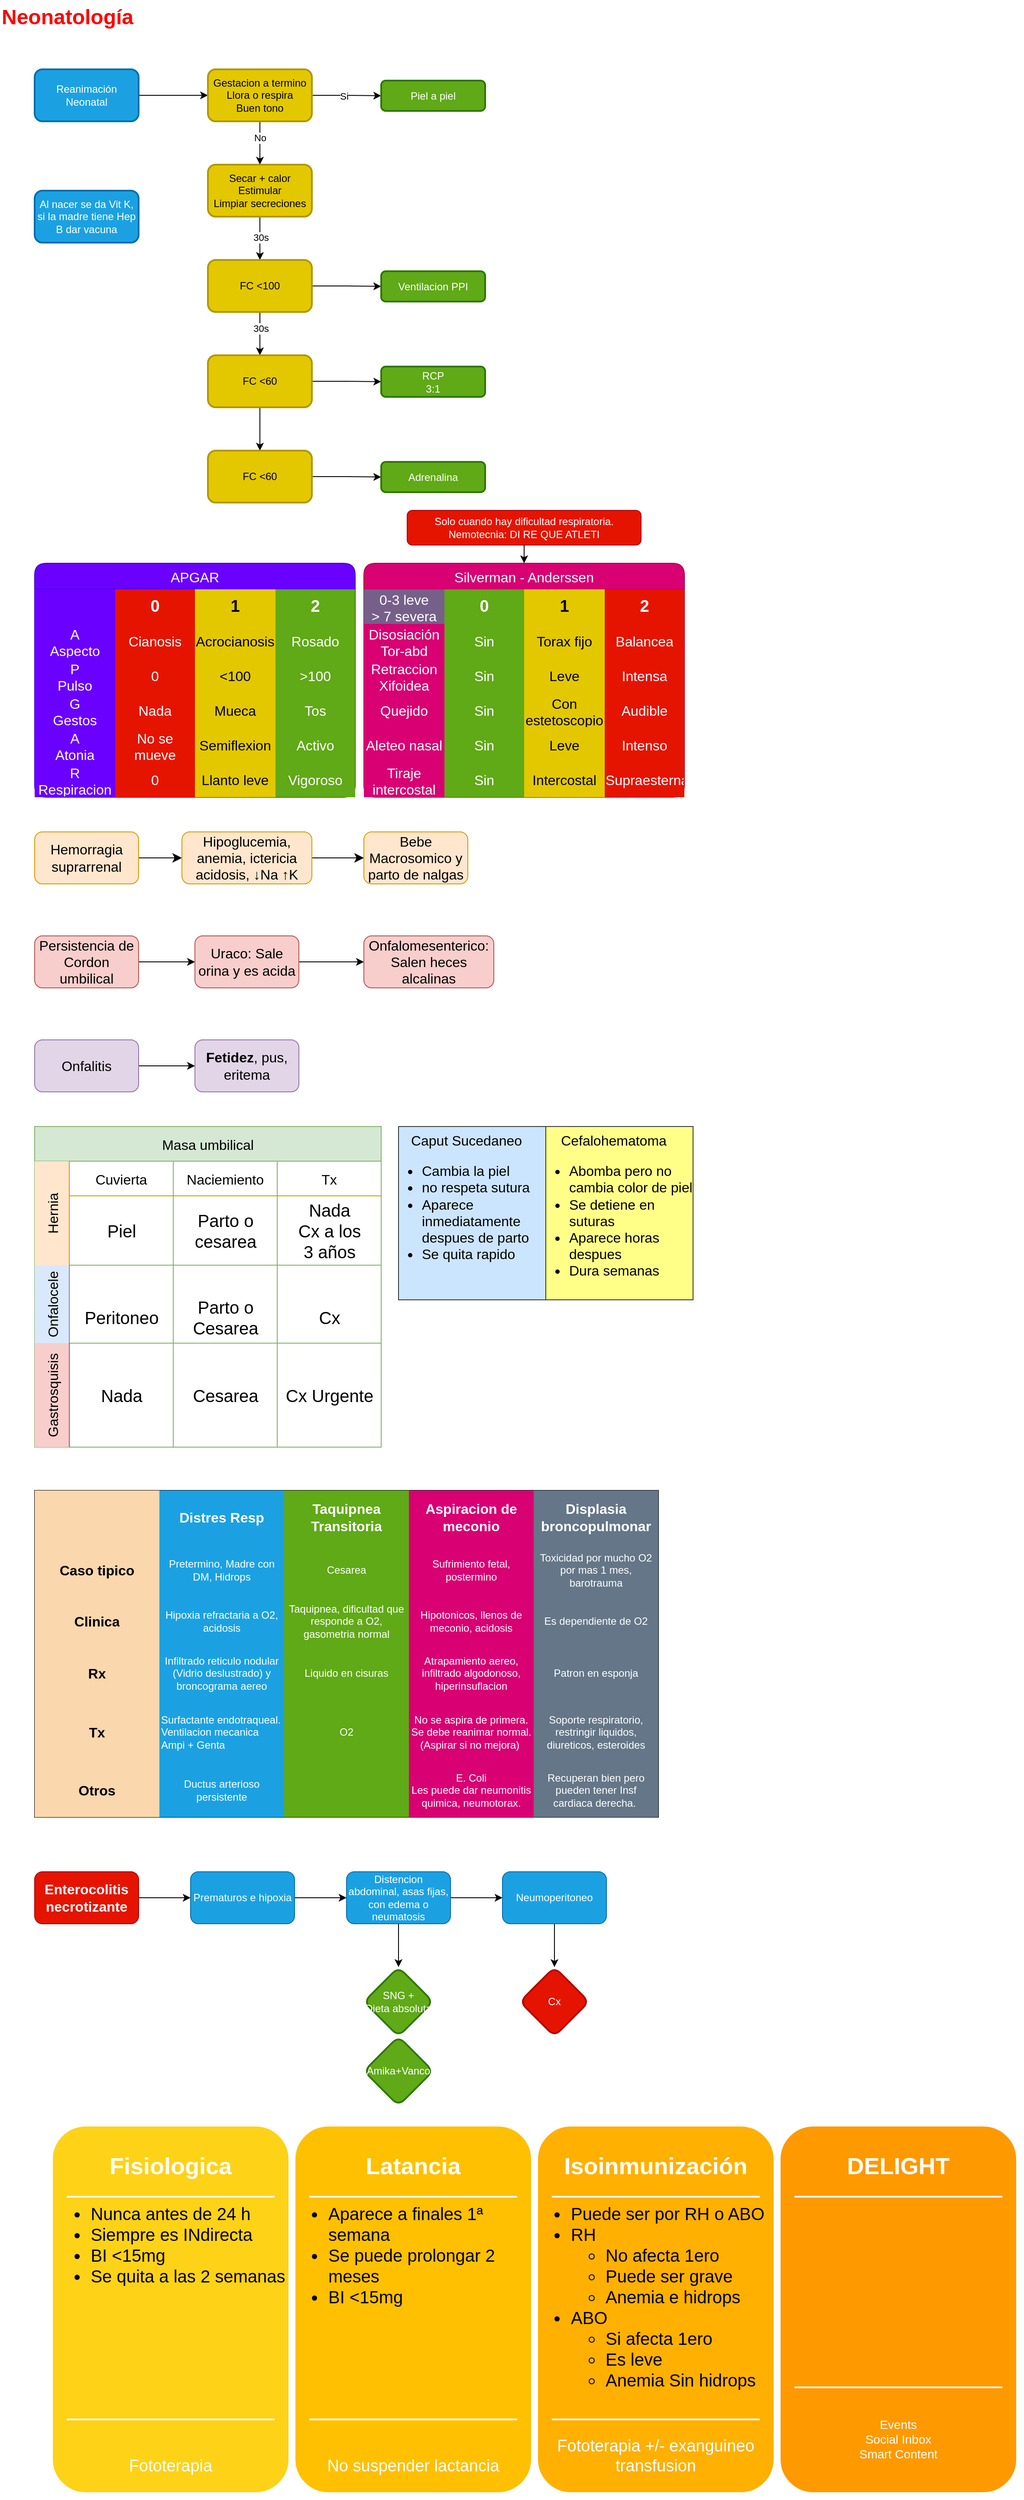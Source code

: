 <mxfile version="21.5.2" type="github">
  <diagram name="Página-1" id="TcPMoGSx8ZJz2rr5X1lu">
    <mxGraphModel dx="1406" dy="904" grid="1" gridSize="10" guides="1" tooltips="1" connect="1" arrows="1" fold="1" page="1" pageScale="1" pageWidth="850" pageHeight="1100" math="0" shadow="0">
      <root>
        <mxCell id="0" />
        <mxCell id="1" parent="0" />
        <mxCell id="HqyEcuFVQdqJihXE6mJL-1" value="Neonatología" style="text;strokeColor=none;fillColor=none;html=1;fontSize=24;fontStyle=1;verticalAlign=middle;align=left;fontColor=#FF0000;" parent="1" vertex="1">
          <mxGeometry x="40" y="40" width="100" height="40" as="geometry" />
        </mxCell>
        <mxCell id="HqyEcuFVQdqJihXE6mJL-4" value="" style="edgeStyle=orthogonalEdgeStyle;rounded=0;orthogonalLoop=1;jettySize=auto;html=1;" parent="1" source="HqyEcuFVQdqJihXE6mJL-2" target="HqyEcuFVQdqJihXE6mJL-3" edge="1">
          <mxGeometry relative="1" as="geometry" />
        </mxCell>
        <mxCell id="HqyEcuFVQdqJihXE6mJL-2" value="Reanimación Neonatal" style="rounded=1;whiteSpace=wrap;html=1;fillColor=#1ba1e2;strokeColor=#006EAF;fontColor=#ffffff;strokeWidth=2;" parent="1" vertex="1">
          <mxGeometry x="80" y="120" width="120" height="60" as="geometry" />
        </mxCell>
        <mxCell id="HqyEcuFVQdqJihXE6mJL-6" value="" style="edgeStyle=orthogonalEdgeStyle;rounded=0;orthogonalLoop=1;jettySize=auto;html=1;" parent="1" source="HqyEcuFVQdqJihXE6mJL-3" target="HqyEcuFVQdqJihXE6mJL-5" edge="1">
          <mxGeometry relative="1" as="geometry" />
        </mxCell>
        <mxCell id="HqyEcuFVQdqJihXE6mJL-10" value="Si" style="edgeLabel;html=1;align=center;verticalAlign=middle;resizable=0;points=[];" parent="HqyEcuFVQdqJihXE6mJL-6" vertex="1" connectable="0">
          <mxGeometry x="-0.075" y="-2" relative="1" as="geometry">
            <mxPoint y="-1" as="offset" />
          </mxGeometry>
        </mxCell>
        <mxCell id="HqyEcuFVQdqJihXE6mJL-8" value="" style="edgeStyle=orthogonalEdgeStyle;rounded=0;orthogonalLoop=1;jettySize=auto;html=1;" parent="1" source="HqyEcuFVQdqJihXE6mJL-3" target="HqyEcuFVQdqJihXE6mJL-7" edge="1">
          <mxGeometry relative="1" as="geometry" />
        </mxCell>
        <mxCell id="HqyEcuFVQdqJihXE6mJL-9" value="No" style="edgeLabel;html=1;align=center;verticalAlign=middle;resizable=0;points=[];" parent="HqyEcuFVQdqJihXE6mJL-8" vertex="1" connectable="0">
          <mxGeometry x="-0.24" relative="1" as="geometry">
            <mxPoint as="offset" />
          </mxGeometry>
        </mxCell>
        <mxCell id="HqyEcuFVQdqJihXE6mJL-3" value="Gestacion a termino&lt;br&gt;Llora o respira&lt;br&gt;Buen tono" style="whiteSpace=wrap;html=1;rounded=1;fillColor=#e3c800;strokeColor=#B09500;fontColor=#000000;strokeWidth=2;" parent="1" vertex="1">
          <mxGeometry x="280" y="120" width="120" height="60" as="geometry" />
        </mxCell>
        <mxCell id="HqyEcuFVQdqJihXE6mJL-5" value="Piel a piel" style="whiteSpace=wrap;html=1;rounded=1;fillColor=#60a917;strokeColor=#2D7600;fontColor=#ffffff;strokeWidth=2;" parent="1" vertex="1">
          <mxGeometry x="480" y="133" width="120" height="35" as="geometry" />
        </mxCell>
        <mxCell id="HqyEcuFVQdqJihXE6mJL-12" value="" style="edgeStyle=orthogonalEdgeStyle;rounded=0;orthogonalLoop=1;jettySize=auto;html=1;" parent="1" source="HqyEcuFVQdqJihXE6mJL-7" target="HqyEcuFVQdqJihXE6mJL-11" edge="1">
          <mxGeometry relative="1" as="geometry" />
        </mxCell>
        <mxCell id="HqyEcuFVQdqJihXE6mJL-13" value="30s" style="edgeLabel;html=1;align=center;verticalAlign=middle;resizable=0;points=[];" parent="HqyEcuFVQdqJihXE6mJL-12" vertex="1" connectable="0">
          <mxGeometry x="-0.04" y="1" relative="1" as="geometry">
            <mxPoint as="offset" />
          </mxGeometry>
        </mxCell>
        <mxCell id="HqyEcuFVQdqJihXE6mJL-7" value="Secar + calor&lt;br&gt;Estimular&lt;br&gt;Limpiar secreciones" style="whiteSpace=wrap;html=1;rounded=1;fillColor=#e3c800;strokeColor=#B09500;fontColor=#000000;strokeWidth=2;" parent="1" vertex="1">
          <mxGeometry x="280" y="230" width="120" height="60" as="geometry" />
        </mxCell>
        <mxCell id="HqyEcuFVQdqJihXE6mJL-15" value="" style="edgeStyle=orthogonalEdgeStyle;rounded=0;orthogonalLoop=1;jettySize=auto;html=1;" parent="1" source="HqyEcuFVQdqJihXE6mJL-11" target="HqyEcuFVQdqJihXE6mJL-14" edge="1">
          <mxGeometry relative="1" as="geometry" />
        </mxCell>
        <mxCell id="HqyEcuFVQdqJihXE6mJL-17" value="" style="edgeStyle=orthogonalEdgeStyle;rounded=0;orthogonalLoop=1;jettySize=auto;html=1;" parent="1" source="HqyEcuFVQdqJihXE6mJL-11" target="HqyEcuFVQdqJihXE6mJL-16" edge="1">
          <mxGeometry relative="1" as="geometry" />
        </mxCell>
        <mxCell id="HqyEcuFVQdqJihXE6mJL-18" value="30s" style="edgeLabel;html=1;align=center;verticalAlign=middle;resizable=0;points=[];" parent="HqyEcuFVQdqJihXE6mJL-17" vertex="1" connectable="0">
          <mxGeometry x="-0.24" y="3" relative="1" as="geometry">
            <mxPoint x="-2" as="offset" />
          </mxGeometry>
        </mxCell>
        <mxCell id="HqyEcuFVQdqJihXE6mJL-11" value="FC &amp;lt;100" style="whiteSpace=wrap;html=1;rounded=1;fillColor=#e3c800;strokeColor=#B09500;fontColor=#000000;strokeWidth=2;" parent="1" vertex="1">
          <mxGeometry x="280" y="340" width="120" height="60" as="geometry" />
        </mxCell>
        <mxCell id="HqyEcuFVQdqJihXE6mJL-14" value="Ventilacion PPI" style="whiteSpace=wrap;html=1;rounded=1;fillColor=#60a917;strokeColor=#2D7600;fontColor=#ffffff;strokeWidth=2;" parent="1" vertex="1">
          <mxGeometry x="480" y="353" width="120" height="35" as="geometry" />
        </mxCell>
        <mxCell id="HqyEcuFVQdqJihXE6mJL-20" value="" style="edgeStyle=orthogonalEdgeStyle;rounded=0;orthogonalLoop=1;jettySize=auto;html=1;" parent="1" source="HqyEcuFVQdqJihXE6mJL-16" target="HqyEcuFVQdqJihXE6mJL-19" edge="1">
          <mxGeometry relative="1" as="geometry" />
        </mxCell>
        <mxCell id="HqyEcuFVQdqJihXE6mJL-22" value="" style="edgeStyle=orthogonalEdgeStyle;rounded=0;orthogonalLoop=1;jettySize=auto;html=1;" parent="1" source="HqyEcuFVQdqJihXE6mJL-16" target="HqyEcuFVQdqJihXE6mJL-21" edge="1">
          <mxGeometry relative="1" as="geometry" />
        </mxCell>
        <mxCell id="HqyEcuFVQdqJihXE6mJL-16" value="FC &amp;lt;60" style="whiteSpace=wrap;html=1;rounded=1;fillColor=#e3c800;strokeColor=#B09500;fontColor=#000000;strokeWidth=2;" parent="1" vertex="1">
          <mxGeometry x="280" y="450" width="120" height="60" as="geometry" />
        </mxCell>
        <mxCell id="HqyEcuFVQdqJihXE6mJL-19" value="RCP &lt;br&gt;3:1" style="whiteSpace=wrap;html=1;rounded=1;fillColor=#60a917;strokeColor=#2D7600;fontColor=#ffffff;strokeWidth=2;" parent="1" vertex="1">
          <mxGeometry x="480" y="463" width="120" height="35" as="geometry" />
        </mxCell>
        <mxCell id="HqyEcuFVQdqJihXE6mJL-24" value="" style="edgeStyle=orthogonalEdgeStyle;rounded=0;orthogonalLoop=1;jettySize=auto;html=1;" parent="1" source="HqyEcuFVQdqJihXE6mJL-21" target="HqyEcuFVQdqJihXE6mJL-23" edge="1">
          <mxGeometry relative="1" as="geometry" />
        </mxCell>
        <mxCell id="HqyEcuFVQdqJihXE6mJL-21" value="FC &amp;lt;60" style="whiteSpace=wrap;html=1;rounded=1;fillColor=#e3c800;strokeColor=#B09500;fontColor=#000000;strokeWidth=2;" parent="1" vertex="1">
          <mxGeometry x="280" y="560" width="120" height="60" as="geometry" />
        </mxCell>
        <mxCell id="HqyEcuFVQdqJihXE6mJL-23" value="Adrenalina" style="whiteSpace=wrap;html=1;rounded=1;fillColor=#60a917;strokeColor=#2D7600;fontColor=#ffffff;strokeWidth=2;" parent="1" vertex="1">
          <mxGeometry x="480" y="573" width="120" height="35" as="geometry" />
        </mxCell>
        <mxCell id="HqyEcuFVQdqJihXE6mJL-25" value="Al nacer se da Vit K, si la madre tiene Hep B dar vacuna" style="whiteSpace=wrap;html=1;fillColor=#1ba1e2;strokeColor=#006EAF;fontColor=#ffffff;rounded=1;strokeWidth=2;" parent="1" vertex="1">
          <mxGeometry x="80" y="260" width="120" height="60" as="geometry" />
        </mxCell>
        <mxCell id="HqyEcuFVQdqJihXE6mJL-27" value="APGAR" style="shape=table;startSize=30;container=1;collapsible=0;childLayout=tableLayout;strokeColor=#3700CC;fontSize=16;fillColor=#6a00ff;fontColor=#ffffff;rounded=1;" parent="1" vertex="1">
          <mxGeometry x="80" y="690" width="370" height="270" as="geometry" />
        </mxCell>
        <mxCell id="HqyEcuFVQdqJihXE6mJL-28" value="" style="shape=tableRow;horizontal=0;startSize=0;swimlaneHead=0;swimlaneBody=0;strokeColor=inherit;top=0;left=0;bottom=0;right=0;collapsible=0;dropTarget=0;fillColor=none;points=[[0,0.5],[1,0.5]];portConstraint=eastwest;fontSize=16;" parent="HqyEcuFVQdqJihXE6mJL-27" vertex="1">
          <mxGeometry y="30" width="370" height="40" as="geometry" />
        </mxCell>
        <mxCell id="HqyEcuFVQdqJihXE6mJL-29" value="" style="shape=partialRectangle;html=1;whiteSpace=wrap;connectable=0;strokeColor=#3700CC;overflow=hidden;fillColor=#6a00ff;top=0;left=0;bottom=0;right=0;pointerEvents=1;fontSize=16;fontColor=#ffffff;" parent="HqyEcuFVQdqJihXE6mJL-28" vertex="1">
          <mxGeometry width="93" height="40" as="geometry">
            <mxRectangle width="93" height="40" as="alternateBounds" />
          </mxGeometry>
        </mxCell>
        <mxCell id="HqyEcuFVQdqJihXE6mJL-30" value="0" style="shape=partialRectangle;html=1;whiteSpace=wrap;connectable=0;strokeColor=#B20000;overflow=hidden;fillColor=#e51400;top=0;left=0;bottom=0;right=0;pointerEvents=1;fontSize=19;fontColor=#ffffff;fontStyle=1;strokeWidth=4;" parent="HqyEcuFVQdqJihXE6mJL-28" vertex="1">
          <mxGeometry x="93" width="92" height="40" as="geometry">
            <mxRectangle width="92" height="40" as="alternateBounds" />
          </mxGeometry>
        </mxCell>
        <mxCell id="HqyEcuFVQdqJihXE6mJL-31" value="1" style="shape=partialRectangle;html=1;whiteSpace=wrap;connectable=0;strokeColor=#B09500;overflow=hidden;fillColor=#e3c800;top=0;left=0;bottom=0;right=0;pointerEvents=1;fontSize=19;fontColor=#000000;fontStyle=1;strokeWidth=4;" parent="HqyEcuFVQdqJihXE6mJL-28" vertex="1">
          <mxGeometry x="185" width="93" height="40" as="geometry">
            <mxRectangle width="93" height="40" as="alternateBounds" />
          </mxGeometry>
        </mxCell>
        <mxCell id="HqyEcuFVQdqJihXE6mJL-52" value="2" style="shape=partialRectangle;html=1;whiteSpace=wrap;connectable=0;strokeColor=#2D7600;overflow=hidden;fillColor=#60a917;top=0;left=0;bottom=0;right=0;pointerEvents=1;fontSize=19;fontColor=#ffffff;fontStyle=1;strokeWidth=4;" parent="HqyEcuFVQdqJihXE6mJL-28" vertex="1">
          <mxGeometry x="278" width="92" height="40" as="geometry">
            <mxRectangle width="92" height="40" as="alternateBounds" />
          </mxGeometry>
        </mxCell>
        <mxCell id="HqyEcuFVQdqJihXE6mJL-32" value="" style="shape=tableRow;horizontal=0;startSize=0;swimlaneHead=0;swimlaneBody=0;strokeColor=inherit;top=0;left=0;bottom=0;right=0;collapsible=0;dropTarget=0;fillColor=none;points=[[0,0.5],[1,0.5]];portConstraint=eastwest;fontSize=16;" parent="HqyEcuFVQdqJihXE6mJL-27" vertex="1">
          <mxGeometry y="70" width="370" height="40" as="geometry" />
        </mxCell>
        <mxCell id="HqyEcuFVQdqJihXE6mJL-33" value="A&lt;br&gt;Aspecto" style="shape=partialRectangle;html=1;whiteSpace=wrap;connectable=0;strokeColor=#3700CC;overflow=hidden;fillColor=#6a00ff;top=0;left=0;bottom=0;right=0;pointerEvents=1;fontSize=16;fontColor=#ffffff;" parent="HqyEcuFVQdqJihXE6mJL-32" vertex="1">
          <mxGeometry width="93" height="40" as="geometry">
            <mxRectangle width="93" height="40" as="alternateBounds" />
          </mxGeometry>
        </mxCell>
        <mxCell id="HqyEcuFVQdqJihXE6mJL-34" value="Cianosis" style="shape=partialRectangle;html=1;whiteSpace=wrap;connectable=0;strokeColor=#B20000;overflow=hidden;fillColor=#e51400;top=0;left=0;bottom=0;right=0;pointerEvents=1;fontSize=16;fontColor=#ffffff;" parent="HqyEcuFVQdqJihXE6mJL-32" vertex="1">
          <mxGeometry x="93" width="92" height="40" as="geometry">
            <mxRectangle width="92" height="40" as="alternateBounds" />
          </mxGeometry>
        </mxCell>
        <mxCell id="HqyEcuFVQdqJihXE6mJL-35" value="Acrocianosis" style="shape=partialRectangle;html=1;whiteSpace=wrap;connectable=0;strokeColor=#B09500;overflow=hidden;fillColor=#e3c800;top=0;left=0;bottom=0;right=0;pointerEvents=1;fontSize=16;fontColor=#000000;" parent="HqyEcuFVQdqJihXE6mJL-32" vertex="1">
          <mxGeometry x="185" width="93" height="40" as="geometry">
            <mxRectangle width="93" height="40" as="alternateBounds" />
          </mxGeometry>
        </mxCell>
        <mxCell id="HqyEcuFVQdqJihXE6mJL-53" value="Rosado" style="shape=partialRectangle;html=1;whiteSpace=wrap;connectable=0;strokeColor=#2D7600;overflow=hidden;fillColor=#60a917;top=0;left=0;bottom=0;right=0;pointerEvents=1;fontSize=16;fontColor=#ffffff;" parent="HqyEcuFVQdqJihXE6mJL-32" vertex="1">
          <mxGeometry x="278" width="92" height="40" as="geometry">
            <mxRectangle width="92" height="40" as="alternateBounds" />
          </mxGeometry>
        </mxCell>
        <mxCell id="HqyEcuFVQdqJihXE6mJL-36" value="" style="shape=tableRow;horizontal=0;startSize=0;swimlaneHead=0;swimlaneBody=0;strokeColor=inherit;top=0;left=0;bottom=0;right=0;collapsible=0;dropTarget=0;fillColor=none;points=[[0,0.5],[1,0.5]];portConstraint=eastwest;fontSize=16;" parent="HqyEcuFVQdqJihXE6mJL-27" vertex="1">
          <mxGeometry y="110" width="370" height="40" as="geometry" />
        </mxCell>
        <mxCell id="HqyEcuFVQdqJihXE6mJL-37" value="P&lt;br&gt;Pulso" style="shape=partialRectangle;html=1;whiteSpace=wrap;connectable=0;strokeColor=#3700CC;overflow=hidden;fillColor=#6a00ff;top=0;left=0;bottom=0;right=0;pointerEvents=1;fontSize=16;fontColor=#ffffff;" parent="HqyEcuFVQdqJihXE6mJL-36" vertex="1">
          <mxGeometry width="93" height="40" as="geometry">
            <mxRectangle width="93" height="40" as="alternateBounds" />
          </mxGeometry>
        </mxCell>
        <mxCell id="HqyEcuFVQdqJihXE6mJL-38" value="0" style="shape=partialRectangle;html=1;whiteSpace=wrap;connectable=0;strokeColor=#B20000;overflow=hidden;fillColor=#e51400;top=0;left=0;bottom=0;right=0;pointerEvents=1;fontSize=16;fontColor=#ffffff;" parent="HqyEcuFVQdqJihXE6mJL-36" vertex="1">
          <mxGeometry x="93" width="92" height="40" as="geometry">
            <mxRectangle width="92" height="40" as="alternateBounds" />
          </mxGeometry>
        </mxCell>
        <mxCell id="HqyEcuFVQdqJihXE6mJL-39" value="&amp;lt;100" style="shape=partialRectangle;html=1;whiteSpace=wrap;connectable=0;strokeColor=#B09500;overflow=hidden;fillColor=#e3c800;top=0;left=0;bottom=0;right=0;pointerEvents=1;fontSize=16;fontColor=#000000;" parent="HqyEcuFVQdqJihXE6mJL-36" vertex="1">
          <mxGeometry x="185" width="93" height="40" as="geometry">
            <mxRectangle width="93" height="40" as="alternateBounds" />
          </mxGeometry>
        </mxCell>
        <mxCell id="HqyEcuFVQdqJihXE6mJL-54" value="&amp;gt;100" style="shape=partialRectangle;html=1;whiteSpace=wrap;connectable=0;strokeColor=#2D7600;overflow=hidden;fillColor=#60a917;top=0;left=0;bottom=0;right=0;pointerEvents=1;fontSize=16;fontColor=#ffffff;" parent="HqyEcuFVQdqJihXE6mJL-36" vertex="1">
          <mxGeometry x="278" width="92" height="40" as="geometry">
            <mxRectangle width="92" height="40" as="alternateBounds" />
          </mxGeometry>
        </mxCell>
        <mxCell id="HqyEcuFVQdqJihXE6mJL-40" style="shape=tableRow;horizontal=0;startSize=0;swimlaneHead=0;swimlaneBody=0;strokeColor=inherit;top=0;left=0;bottom=0;right=0;collapsible=0;dropTarget=0;fillColor=none;points=[[0,0.5],[1,0.5]];portConstraint=eastwest;fontSize=16;" parent="HqyEcuFVQdqJihXE6mJL-27" vertex="1">
          <mxGeometry y="150" width="370" height="40" as="geometry" />
        </mxCell>
        <mxCell id="HqyEcuFVQdqJihXE6mJL-41" value="G&lt;br&gt;Gestos" style="shape=partialRectangle;html=1;whiteSpace=wrap;connectable=0;strokeColor=#3700CC;overflow=hidden;fillColor=#6a00ff;top=0;left=0;bottom=0;right=0;pointerEvents=1;fontSize=16;fontColor=#ffffff;" parent="HqyEcuFVQdqJihXE6mJL-40" vertex="1">
          <mxGeometry width="93" height="40" as="geometry">
            <mxRectangle width="93" height="40" as="alternateBounds" />
          </mxGeometry>
        </mxCell>
        <mxCell id="HqyEcuFVQdqJihXE6mJL-42" value="Nada" style="shape=partialRectangle;html=1;whiteSpace=wrap;connectable=0;strokeColor=#B20000;overflow=hidden;fillColor=#e51400;top=0;left=0;bottom=0;right=0;pointerEvents=1;fontSize=16;fontColor=#ffffff;" parent="HqyEcuFVQdqJihXE6mJL-40" vertex="1">
          <mxGeometry x="93" width="92" height="40" as="geometry">
            <mxRectangle width="92" height="40" as="alternateBounds" />
          </mxGeometry>
        </mxCell>
        <mxCell id="HqyEcuFVQdqJihXE6mJL-43" value="Mueca" style="shape=partialRectangle;html=1;whiteSpace=wrap;connectable=0;strokeColor=#B09500;overflow=hidden;fillColor=#e3c800;top=0;left=0;bottom=0;right=0;pointerEvents=1;fontSize=16;fontColor=#000000;" parent="HqyEcuFVQdqJihXE6mJL-40" vertex="1">
          <mxGeometry x="185" width="93" height="40" as="geometry">
            <mxRectangle width="93" height="40" as="alternateBounds" />
          </mxGeometry>
        </mxCell>
        <mxCell id="HqyEcuFVQdqJihXE6mJL-55" value="Tos" style="shape=partialRectangle;html=1;whiteSpace=wrap;connectable=0;strokeColor=#2D7600;overflow=hidden;fillColor=#60a917;top=0;left=0;bottom=0;right=0;pointerEvents=1;fontSize=16;fontColor=#ffffff;" parent="HqyEcuFVQdqJihXE6mJL-40" vertex="1">
          <mxGeometry x="278" width="92" height="40" as="geometry">
            <mxRectangle width="92" height="40" as="alternateBounds" />
          </mxGeometry>
        </mxCell>
        <mxCell id="HqyEcuFVQdqJihXE6mJL-44" style="shape=tableRow;horizontal=0;startSize=0;swimlaneHead=0;swimlaneBody=0;strokeColor=inherit;top=0;left=0;bottom=0;right=0;collapsible=0;dropTarget=0;fillColor=none;points=[[0,0.5],[1,0.5]];portConstraint=eastwest;fontSize=16;" parent="HqyEcuFVQdqJihXE6mJL-27" vertex="1">
          <mxGeometry y="190" width="370" height="40" as="geometry" />
        </mxCell>
        <mxCell id="HqyEcuFVQdqJihXE6mJL-45" value="A&lt;br&gt;Atonia" style="shape=partialRectangle;html=1;whiteSpace=wrap;connectable=0;strokeColor=#3700CC;overflow=hidden;fillColor=#6a00ff;top=0;left=0;bottom=0;right=0;pointerEvents=1;fontSize=16;fontColor=#ffffff;" parent="HqyEcuFVQdqJihXE6mJL-44" vertex="1">
          <mxGeometry width="93" height="40" as="geometry">
            <mxRectangle width="93" height="40" as="alternateBounds" />
          </mxGeometry>
        </mxCell>
        <mxCell id="HqyEcuFVQdqJihXE6mJL-46" value="No se mueve" style="shape=partialRectangle;html=1;whiteSpace=wrap;connectable=0;strokeColor=#B20000;overflow=hidden;fillColor=#e51400;top=0;left=0;bottom=0;right=0;pointerEvents=1;fontSize=16;fontColor=#ffffff;" parent="HqyEcuFVQdqJihXE6mJL-44" vertex="1">
          <mxGeometry x="93" width="92" height="40" as="geometry">
            <mxRectangle width="92" height="40" as="alternateBounds" />
          </mxGeometry>
        </mxCell>
        <mxCell id="HqyEcuFVQdqJihXE6mJL-47" value="Semiflexion" style="shape=partialRectangle;html=1;whiteSpace=wrap;connectable=0;strokeColor=#B09500;overflow=hidden;fillColor=#e3c800;top=0;left=0;bottom=0;right=0;pointerEvents=1;fontSize=16;fontColor=#000000;" parent="HqyEcuFVQdqJihXE6mJL-44" vertex="1">
          <mxGeometry x="185" width="93" height="40" as="geometry">
            <mxRectangle width="93" height="40" as="alternateBounds" />
          </mxGeometry>
        </mxCell>
        <mxCell id="HqyEcuFVQdqJihXE6mJL-56" value="Activo " style="shape=partialRectangle;html=1;whiteSpace=wrap;connectable=0;strokeColor=#2D7600;overflow=hidden;fillColor=#60a917;top=0;left=0;bottom=0;right=0;pointerEvents=1;fontSize=16;fontColor=#ffffff;" parent="HqyEcuFVQdqJihXE6mJL-44" vertex="1">
          <mxGeometry x="278" width="92" height="40" as="geometry">
            <mxRectangle width="92" height="40" as="alternateBounds" />
          </mxGeometry>
        </mxCell>
        <mxCell id="HqyEcuFVQdqJihXE6mJL-48" style="shape=tableRow;horizontal=0;startSize=0;swimlaneHead=0;swimlaneBody=0;strokeColor=inherit;top=0;left=0;bottom=0;right=0;collapsible=0;dropTarget=0;fillColor=none;points=[[0,0.5],[1,0.5]];portConstraint=eastwest;fontSize=16;" parent="HqyEcuFVQdqJihXE6mJL-27" vertex="1">
          <mxGeometry y="230" width="370" height="40" as="geometry" />
        </mxCell>
        <mxCell id="HqyEcuFVQdqJihXE6mJL-49" value="R&lt;br&gt;Respiracion" style="shape=partialRectangle;html=1;whiteSpace=wrap;connectable=0;strokeColor=#3700CC;overflow=hidden;fillColor=#6a00ff;top=0;left=0;bottom=0;right=0;pointerEvents=1;fontSize=16;fontColor=#ffffff;" parent="HqyEcuFVQdqJihXE6mJL-48" vertex="1">
          <mxGeometry width="93" height="40" as="geometry">
            <mxRectangle width="93" height="40" as="alternateBounds" />
          </mxGeometry>
        </mxCell>
        <mxCell id="HqyEcuFVQdqJihXE6mJL-50" value="0" style="shape=partialRectangle;html=1;whiteSpace=wrap;connectable=0;strokeColor=#B20000;overflow=hidden;fillColor=#e51400;top=0;left=0;bottom=0;right=0;pointerEvents=1;fontSize=16;fontColor=#ffffff;" parent="HqyEcuFVQdqJihXE6mJL-48" vertex="1">
          <mxGeometry x="93" width="92" height="40" as="geometry">
            <mxRectangle width="92" height="40" as="alternateBounds" />
          </mxGeometry>
        </mxCell>
        <mxCell id="HqyEcuFVQdqJihXE6mJL-51" value="Llanto leve" style="shape=partialRectangle;html=1;whiteSpace=wrap;connectable=0;strokeColor=#B09500;overflow=hidden;fillColor=#e3c800;top=0;left=0;bottom=0;right=0;pointerEvents=1;fontSize=16;fontColor=#000000;" parent="HqyEcuFVQdqJihXE6mJL-48" vertex="1">
          <mxGeometry x="185" width="93" height="40" as="geometry">
            <mxRectangle width="93" height="40" as="alternateBounds" />
          </mxGeometry>
        </mxCell>
        <mxCell id="HqyEcuFVQdqJihXE6mJL-57" value="Vigoroso" style="shape=partialRectangle;html=1;whiteSpace=wrap;connectable=0;strokeColor=#2D7600;overflow=hidden;fillColor=#60a917;top=0;left=0;bottom=0;right=0;pointerEvents=1;fontSize=16;fontColor=#ffffff;" parent="HqyEcuFVQdqJihXE6mJL-48" vertex="1">
          <mxGeometry x="278" width="92" height="40" as="geometry">
            <mxRectangle width="92" height="40" as="alternateBounds" />
          </mxGeometry>
        </mxCell>
        <mxCell id="3640d2P8LfR4qgrudTrk-1" value="&lt;div align=&quot;center&quot;&gt;Caput Sucedaneo&lt;br&gt;&lt;/div&gt;&lt;ul&gt;&lt;li&gt;&lt;span style=&quot;background-color: initial;&quot;&gt;Cambia la piel&lt;/span&gt;&lt;br&gt;&lt;/li&gt;&lt;li&gt;&lt;span style=&quot;background-color: initial;&quot;&gt;no respeta sutura&lt;/span&gt;&lt;/li&gt;&lt;li&gt;&lt;span style=&quot;background-color: initial;&quot;&gt;Aparece inmediatamente despues de parto&lt;/span&gt;&lt;/li&gt;&lt;li&gt;&lt;span style=&quot;background-color: initial;&quot;&gt;Se quita rapido&lt;br&gt;&lt;/span&gt;&lt;/li&gt;&lt;/ul&gt;" style="rounded=1;whiteSpace=wrap;html=1;fontSize=16;arcSize=0;verticalAlign=top;align=left;fillColor=#cce5ff;strokeColor=#36393d;spacingLeft=-15;" parent="1" vertex="1">
          <mxGeometry x="500" y="1340" width="170" height="200" as="geometry" />
        </mxCell>
        <mxCell id="3640d2P8LfR4qgrudTrk-2" value="&lt;div align=&quot;center&quot;&gt;Cefalohematoma&lt;br&gt;&lt;/div&gt;&lt;ul&gt;&lt;li&gt;Abomba pero no cambia color de piel&lt;/li&gt;&lt;li&gt;Se detiene en suturas&lt;/li&gt;&lt;li&gt;Aparece horas despues &lt;br&gt;&lt;/li&gt;&lt;li&gt;Dura semanas&lt;br&gt;&lt;/li&gt;&lt;/ul&gt;" style="rounded=1;whiteSpace=wrap;html=1;fontSize=16;arcSize=0;align=left;verticalAlign=top;fillColor=#ffff88;strokeColor=#36393d;spacingLeft=-15;" parent="1" vertex="1">
          <mxGeometry x="670" y="1340" width="170" height="200" as="geometry" />
        </mxCell>
        <mxCell id="3640d2P8LfR4qgrudTrk-5" value="" style="edgeStyle=none;curved=1;rounded=0;orthogonalLoop=1;jettySize=auto;html=1;fontSize=12;startSize=8;endSize=8;" parent="1" source="3640d2P8LfR4qgrudTrk-3" target="3640d2P8LfR4qgrudTrk-4" edge="1">
          <mxGeometry relative="1" as="geometry" />
        </mxCell>
        <mxCell id="3640d2P8LfR4qgrudTrk-3" value="Hemorragia suprarrenal" style="rounded=1;whiteSpace=wrap;html=1;fontSize=16;fillColor=#ffe6cc;strokeColor=#d79b00;" parent="1" vertex="1">
          <mxGeometry x="80" y="1000" width="120" height="60" as="geometry" />
        </mxCell>
        <mxCell id="3640d2P8LfR4qgrudTrk-7" value="" style="edgeStyle=none;curved=1;rounded=0;orthogonalLoop=1;jettySize=auto;html=1;fontSize=12;startSize=8;endSize=8;" parent="1" source="3640d2P8LfR4qgrudTrk-4" target="3640d2P8LfR4qgrudTrk-6" edge="1">
          <mxGeometry relative="1" as="geometry" />
        </mxCell>
        <mxCell id="3640d2P8LfR4qgrudTrk-4" value="Hipoglucemia, anemia, ictericia acidosis, ↓Na ↑K" style="whiteSpace=wrap;html=1;fontSize=16;rounded=1;fillColor=#ffe6cc;strokeColor=#d79b00;" parent="1" vertex="1">
          <mxGeometry x="250" y="1000" width="150" height="60" as="geometry" />
        </mxCell>
        <mxCell id="3640d2P8LfR4qgrudTrk-6" value="Bebe Macrosomico y parto de nalgas" style="whiteSpace=wrap;html=1;fontSize=16;rounded=1;fillColor=#ffe6cc;strokeColor=#d79b00;" parent="1" vertex="1">
          <mxGeometry x="460" y="1000" width="120" height="60" as="geometry" />
        </mxCell>
        <mxCell id="2JyzUB0GVYd7dehp7gKF-7" value="" style="edgeStyle=orthogonalEdgeStyle;rounded=0;orthogonalLoop=1;jettySize=auto;html=1;" parent="1" source="2JyzUB0GVYd7dehp7gKF-1" target="2JyzUB0GVYd7dehp7gKF-3" edge="1">
          <mxGeometry relative="1" as="geometry" />
        </mxCell>
        <mxCell id="2JyzUB0GVYd7dehp7gKF-1" value="Persistencia de Cordon umbilical" style="whiteSpace=wrap;html=1;fontSize=16;rounded=1;fillColor=#f8cecc;strokeColor=#b85450;" parent="1" vertex="1">
          <mxGeometry x="80" y="1120" width="120" height="60" as="geometry" />
        </mxCell>
        <mxCell id="2JyzUB0GVYd7dehp7gKF-8" value="" style="edgeStyle=orthogonalEdgeStyle;rounded=0;orthogonalLoop=1;jettySize=auto;html=1;" parent="1" source="2JyzUB0GVYd7dehp7gKF-3" target="2JyzUB0GVYd7dehp7gKF-5" edge="1">
          <mxGeometry relative="1" as="geometry" />
        </mxCell>
        <mxCell id="2JyzUB0GVYd7dehp7gKF-3" value="Uraco: Sale orina y es acida" style="whiteSpace=wrap;html=1;fontSize=16;rounded=1;fillColor=#f8cecc;strokeColor=#b85450;" parent="1" vertex="1">
          <mxGeometry x="265" y="1120" width="120" height="60" as="geometry" />
        </mxCell>
        <mxCell id="2JyzUB0GVYd7dehp7gKF-5" value="&lt;div&gt;Onfalomesenterico:&lt;/div&gt;&lt;div&gt;Salen heces alcalinas&lt;br&gt; &lt;/div&gt;" style="whiteSpace=wrap;html=1;fontSize=16;rounded=1;spacing=2;fillColor=#f8cecc;strokeColor=#b85450;" parent="1" vertex="1">
          <mxGeometry x="460" y="1120" width="150" height="60" as="geometry" />
        </mxCell>
        <mxCell id="2JyzUB0GVYd7dehp7gKF-13" value="" style="edgeStyle=orthogonalEdgeStyle;rounded=0;orthogonalLoop=1;jettySize=auto;html=1;" parent="1" source="2JyzUB0GVYd7dehp7gKF-9" target="2JyzUB0GVYd7dehp7gKF-11" edge="1">
          <mxGeometry relative="1" as="geometry" />
        </mxCell>
        <mxCell id="2JyzUB0GVYd7dehp7gKF-9" value="Onfalitis" style="whiteSpace=wrap;html=1;fontSize=16;rounded=1;fillColor=#e1d5e7;strokeColor=#9673a6;" parent="1" vertex="1">
          <mxGeometry x="80" y="1240" width="120" height="60" as="geometry" />
        </mxCell>
        <mxCell id="2JyzUB0GVYd7dehp7gKF-11" value="&lt;b&gt;Fetidez&lt;/b&gt;, pus, eritema" style="whiteSpace=wrap;html=1;fontSize=16;rounded=1;fillColor=#e1d5e7;strokeColor=#9673a6;" parent="1" vertex="1">
          <mxGeometry x="265" y="1240" width="120" height="60" as="geometry" />
        </mxCell>
        <mxCell id="2JyzUB0GVYd7dehp7gKF-14" value="Masa umbilical" style="shape=table;childLayout=tableLayout;startSize=40;collapsible=0;recursiveResize=0;expand=0;fontSize=16;fillColor=#d5e8d4;strokeColor=#82b366;" parent="1" vertex="1">
          <mxGeometry x="80" y="1340" width="400" height="370" as="geometry" />
        </mxCell>
        <mxCell id="2JyzUB0GVYd7dehp7gKF-15" value="Hernia" style="shape=tableRow;horizontal=0;swimlaneHead=0;swimlaneBody=0;top=0;left=0;strokeColor=#d79b00;bottom=0;right=0;dropTarget=0;fontStyle=0;fillColor=#ffe6cc;points=[[0,0.5],[1,0.5]];portConstraint=eastwest;startSize=40;collapsible=0;recursiveResize=0;expand=0;fontSize=16;" parent="2JyzUB0GVYd7dehp7gKF-14" vertex="1">
          <mxGeometry y="40" width="400" height="120" as="geometry" />
        </mxCell>
        <mxCell id="2JyzUB0GVYd7dehp7gKF-16" value="Cuvierta" style="swimlane;swimlaneHead=0;swimlaneBody=0;fontStyle=0;strokeColor=inherit;connectable=0;fillColor=none;startSize=40;collapsible=0;recursiveResize=0;expand=0;fontSize=16;" parent="2JyzUB0GVYd7dehp7gKF-15" vertex="1">
          <mxGeometry x="40" width="120" height="120" as="geometry">
            <mxRectangle width="120" height="120" as="alternateBounds" />
          </mxGeometry>
        </mxCell>
        <mxCell id="2JyzUB0GVYd7dehp7gKF-27" value="&lt;font style=&quot;font-size: 20px;&quot;&gt;Piel&lt;/font&gt;" style="text;html=1;align=center;verticalAlign=middle;resizable=0;points=[];autosize=1;strokeColor=none;fillColor=none;" parent="2JyzUB0GVYd7dehp7gKF-16" vertex="1">
          <mxGeometry x="30" y="60" width="60" height="40" as="geometry" />
        </mxCell>
        <mxCell id="2JyzUB0GVYd7dehp7gKF-17" value="Naciemiento" style="swimlane;swimlaneHead=0;swimlaneBody=0;fontStyle=0;strokeColor=inherit;connectable=0;fillColor=none;startSize=40;collapsible=0;recursiveResize=0;expand=0;fontSize=16;" parent="2JyzUB0GVYd7dehp7gKF-15" vertex="1">
          <mxGeometry x="160" width="120" height="120" as="geometry">
            <mxRectangle width="120" height="120" as="alternateBounds" />
          </mxGeometry>
        </mxCell>
        <mxCell id="2JyzUB0GVYd7dehp7gKF-34" value="&lt;font style=&quot;font-size: 20px;&quot;&gt;Parto o &lt;br&gt;cesarea&lt;br&gt;&lt;/font&gt;" style="text;html=1;align=center;verticalAlign=middle;resizable=0;points=[];autosize=1;strokeColor=none;fillColor=none;" parent="2JyzUB0GVYd7dehp7gKF-17" vertex="1">
          <mxGeometry x="15" y="50" width="90" height="60" as="geometry" />
        </mxCell>
        <mxCell id="2JyzUB0GVYd7dehp7gKF-18" value="Tx" style="swimlane;swimlaneHead=0;swimlaneBody=0;fontStyle=0;strokeColor=inherit;connectable=0;fillColor=none;startSize=40;collapsible=0;recursiveResize=0;expand=0;fontSize=16;" parent="2JyzUB0GVYd7dehp7gKF-15" vertex="1">
          <mxGeometry x="280" width="120" height="120" as="geometry">
            <mxRectangle width="120" height="120" as="alternateBounds" />
          </mxGeometry>
        </mxCell>
        <mxCell id="2JyzUB0GVYd7dehp7gKF-33" value="&lt;font style=&quot;font-size: 20px;&quot;&gt;Nada &lt;br&gt;Cx a los &lt;br&gt;3 años&lt;/font&gt;" style="text;html=1;align=center;verticalAlign=middle;resizable=0;points=[];autosize=1;strokeColor=none;fillColor=none;" parent="2JyzUB0GVYd7dehp7gKF-18" vertex="1">
          <mxGeometry x="10" y="35" width="100" height="90" as="geometry" />
        </mxCell>
        <mxCell id="2JyzUB0GVYd7dehp7gKF-19" value="Onfalocele" style="shape=tableRow;horizontal=0;swimlaneHead=0;swimlaneBody=0;top=0;left=0;strokeColor=#6c8ebf;bottom=0;right=0;dropTarget=0;fontStyle=0;fillColor=#dae8fc;points=[[0,0.5],[1,0.5]];portConstraint=eastwest;startSize=40;collapsible=0;recursiveResize=0;expand=0;fontSize=16;" parent="2JyzUB0GVYd7dehp7gKF-14" vertex="1">
          <mxGeometry y="160" width="400" height="90" as="geometry" />
        </mxCell>
        <mxCell id="2JyzUB0GVYd7dehp7gKF-20" value="" style="swimlane;swimlaneHead=0;swimlaneBody=0;fontStyle=0;connectable=0;strokeColor=#6c8ebf;fillColor=#dae8fc;startSize=0;collapsible=0;recursiveResize=0;expand=0;fontSize=16;" parent="2JyzUB0GVYd7dehp7gKF-19" vertex="1">
          <mxGeometry x="40" width="120" height="90" as="geometry">
            <mxRectangle width="120" height="90" as="alternateBounds" />
          </mxGeometry>
        </mxCell>
        <mxCell id="2JyzUB0GVYd7dehp7gKF-31" value="&lt;font style=&quot;font-size: 20px;&quot;&gt;Peritoneo&lt;/font&gt;" style="text;html=1;align=center;verticalAlign=middle;resizable=0;points=[];autosize=1;strokeColor=none;fillColor=none;" parent="2JyzUB0GVYd7dehp7gKF-20" vertex="1">
          <mxGeometry x="5" y="40" width="110" height="40" as="geometry" />
        </mxCell>
        <mxCell id="2JyzUB0GVYd7dehp7gKF-21" value="" style="swimlane;swimlaneHead=0;swimlaneBody=0;fontStyle=0;connectable=0;strokeColor=inherit;fillColor=none;startSize=0;collapsible=0;recursiveResize=0;expand=0;fontSize=16;html=1;" parent="2JyzUB0GVYd7dehp7gKF-19" vertex="1">
          <mxGeometry x="160" width="120" height="90" as="geometry">
            <mxRectangle width="120" height="90" as="alternateBounds" />
          </mxGeometry>
        </mxCell>
        <mxCell id="2JyzUB0GVYd7dehp7gKF-32" value="&lt;font style=&quot;font-size: 20px;&quot;&gt;Parto o &lt;br&gt;Cesarea&lt;br&gt;&lt;/font&gt;" style="text;html=1;align=center;verticalAlign=middle;resizable=0;points=[];autosize=1;strokeColor=none;fillColor=none;" parent="2JyzUB0GVYd7dehp7gKF-21" vertex="1">
          <mxGeometry x="10" y="30" width="100" height="60" as="geometry" />
        </mxCell>
        <mxCell id="2JyzUB0GVYd7dehp7gKF-22" value="" style="swimlane;swimlaneHead=0;swimlaneBody=0;fontStyle=0;connectable=0;strokeColor=inherit;fillColor=none;startSize=0;collapsible=0;recursiveResize=0;expand=0;fontSize=16;" parent="2JyzUB0GVYd7dehp7gKF-19" vertex="1">
          <mxGeometry x="280" width="120" height="90" as="geometry">
            <mxRectangle width="120" height="90" as="alternateBounds" />
          </mxGeometry>
        </mxCell>
        <mxCell id="2JyzUB0GVYd7dehp7gKF-30" value="&lt;font style=&quot;font-size: 20px;&quot;&gt;Cx &lt;br&gt;&lt;/font&gt;" style="text;html=1;align=center;verticalAlign=middle;resizable=0;points=[];autosize=1;strokeColor=none;fillColor=none;" parent="2JyzUB0GVYd7dehp7gKF-22" vertex="1">
          <mxGeometry x="35" y="40" width="50" height="40" as="geometry" />
        </mxCell>
        <mxCell id="2JyzUB0GVYd7dehp7gKF-23" value="Gastrosquisis" style="shape=tableRow;horizontal=0;swimlaneHead=0;swimlaneBody=0;top=0;left=0;strokeColor=#b85450;bottom=0;right=0;dropTarget=0;fontStyle=0;fillColor=#f8cecc;points=[[0,0.5],[1,0.5]];portConstraint=eastwest;startSize=40;collapsible=0;recursiveResize=0;expand=0;fontSize=16;" parent="2JyzUB0GVYd7dehp7gKF-14" vertex="1">
          <mxGeometry y="250" width="400" height="120" as="geometry" />
        </mxCell>
        <mxCell id="2JyzUB0GVYd7dehp7gKF-24" value="" style="swimlane;swimlaneHead=0;swimlaneBody=0;fontStyle=0;connectable=0;strokeColor=inherit;fillColor=none;startSize=0;collapsible=0;recursiveResize=0;expand=0;fontSize=16;" parent="2JyzUB0GVYd7dehp7gKF-23" vertex="1">
          <mxGeometry x="40" width="120" height="120" as="geometry">
            <mxRectangle width="120" height="120" as="alternateBounds" />
          </mxGeometry>
        </mxCell>
        <mxCell id="2JyzUB0GVYd7dehp7gKF-29" value="&lt;font style=&quot;font-size: 20px;&quot;&gt;Nada&lt;/font&gt;" style="text;html=1;align=center;verticalAlign=middle;resizable=0;points=[];autosize=1;strokeColor=none;fillColor=none;" parent="2JyzUB0GVYd7dehp7gKF-24" vertex="1">
          <mxGeometry x="25" y="40" width="70" height="40" as="geometry" />
        </mxCell>
        <mxCell id="2JyzUB0GVYd7dehp7gKF-25" value="" style="swimlane;swimlaneHead=0;swimlaneBody=0;fontStyle=0;connectable=0;strokeColor=inherit;fillColor=none;startSize=0;collapsible=0;recursiveResize=0;expand=0;fontSize=16;" parent="2JyzUB0GVYd7dehp7gKF-23" vertex="1">
          <mxGeometry x="160" width="120" height="120" as="geometry">
            <mxRectangle width="120" height="120" as="alternateBounds" />
          </mxGeometry>
        </mxCell>
        <mxCell id="2JyzUB0GVYd7dehp7gKF-28" value="&lt;font style=&quot;font-size: 20px;&quot;&gt;Cesarea&lt;/font&gt;" style="text;html=1;align=center;verticalAlign=middle;resizable=0;points=[];autosize=1;strokeColor=none;fillColor=none;" parent="2JyzUB0GVYd7dehp7gKF-25" vertex="1">
          <mxGeometry x="10" y="40" width="100" height="40" as="geometry" />
        </mxCell>
        <mxCell id="2JyzUB0GVYd7dehp7gKF-26" value="" style="swimlane;swimlaneHead=0;swimlaneBody=0;fontStyle=0;connectable=0;strokeColor=inherit;fillColor=none;startSize=0;collapsible=0;recursiveResize=0;expand=0;fontSize=16;" parent="2JyzUB0GVYd7dehp7gKF-23" vertex="1">
          <mxGeometry x="280" width="120" height="120" as="geometry">
            <mxRectangle width="120" height="120" as="alternateBounds" />
          </mxGeometry>
        </mxCell>
        <mxCell id="2JyzUB0GVYd7dehp7gKF-35" value="&lt;font style=&quot;font-size: 20px;&quot;&gt;Cx Urgente&lt;br&gt;&lt;/font&gt;" style="text;html=1;align=center;verticalAlign=middle;resizable=0;points=[];autosize=1;strokeColor=none;fillColor=none;" parent="2JyzUB0GVYd7dehp7gKF-26" vertex="1">
          <mxGeometry y="40" width="120" height="40" as="geometry" />
        </mxCell>
        <mxCell id="2JyzUB0GVYd7dehp7gKF-36" value="Silverman - Anderssen" style="shape=table;startSize=30;container=1;collapsible=0;childLayout=tableLayout;strokeColor=#A50040;fontSize=16;fillColor=#d80073;fontColor=#ffffff;rounded=1;" parent="1" vertex="1">
          <mxGeometry x="460" y="690" width="370" height="270" as="geometry" />
        </mxCell>
        <mxCell id="2JyzUB0GVYd7dehp7gKF-37" value="" style="shape=tableRow;horizontal=0;startSize=0;swimlaneHead=0;swimlaneBody=0;strokeColor=inherit;top=0;left=0;bottom=0;right=0;collapsible=0;dropTarget=0;fillColor=none;points=[[0,0.5],[1,0.5]];portConstraint=eastwest;fontSize=16;" parent="2JyzUB0GVYd7dehp7gKF-36" vertex="1">
          <mxGeometry y="30" width="370" height="40" as="geometry" />
        </mxCell>
        <mxCell id="2JyzUB0GVYd7dehp7gKF-38" value="0-3 leve&lt;br&gt;&amp;gt; 7 severa" style="shape=partialRectangle;html=1;whiteSpace=wrap;connectable=0;strokeColor=#432D57;overflow=hidden;fillColor=#76608a;top=0;left=0;bottom=0;right=0;pointerEvents=1;fontSize=16;fontColor=#ffffff;" parent="2JyzUB0GVYd7dehp7gKF-37" vertex="1">
          <mxGeometry width="93" height="40" as="geometry">
            <mxRectangle width="93" height="40" as="alternateBounds" />
          </mxGeometry>
        </mxCell>
        <mxCell id="2JyzUB0GVYd7dehp7gKF-39" value="0" style="shape=partialRectangle;html=1;whiteSpace=wrap;connectable=0;strokeColor=#2D7600;overflow=hidden;fillColor=#60a917;top=0;left=0;bottom=0;right=0;pointerEvents=1;fontSize=19;fontColor=#ffffff;fontStyle=1;strokeWidth=4;" parent="2JyzUB0GVYd7dehp7gKF-37" vertex="1">
          <mxGeometry x="93" width="92" height="40" as="geometry">
            <mxRectangle width="92" height="40" as="alternateBounds" />
          </mxGeometry>
        </mxCell>
        <mxCell id="2JyzUB0GVYd7dehp7gKF-40" value="1" style="shape=partialRectangle;html=1;whiteSpace=wrap;connectable=0;strokeColor=#B09500;overflow=hidden;fillColor=#e3c800;top=0;left=0;bottom=0;right=0;pointerEvents=1;fontSize=19;fontColor=#000000;fontStyle=1;strokeWidth=4;" parent="2JyzUB0GVYd7dehp7gKF-37" vertex="1">
          <mxGeometry x="185" width="93" height="40" as="geometry">
            <mxRectangle width="93" height="40" as="alternateBounds" />
          </mxGeometry>
        </mxCell>
        <mxCell id="2JyzUB0GVYd7dehp7gKF-41" value="2" style="shape=partialRectangle;html=1;whiteSpace=wrap;connectable=0;strokeColor=#B20000;overflow=hidden;fillColor=#e51400;top=0;left=0;bottom=0;right=0;pointerEvents=1;fontSize=19;fontColor=#ffffff;fontStyle=1;strokeWidth=4;" parent="2JyzUB0GVYd7dehp7gKF-37" vertex="1">
          <mxGeometry x="278" width="92" height="40" as="geometry">
            <mxRectangle width="92" height="40" as="alternateBounds" />
          </mxGeometry>
        </mxCell>
        <mxCell id="2JyzUB0GVYd7dehp7gKF-42" value="" style="shape=tableRow;horizontal=0;startSize=0;swimlaneHead=0;swimlaneBody=0;strokeColor=inherit;top=0;left=0;bottom=0;right=0;collapsible=0;dropTarget=0;fillColor=none;points=[[0,0.5],[1,0.5]];portConstraint=eastwest;fontSize=16;" parent="2JyzUB0GVYd7dehp7gKF-36" vertex="1">
          <mxGeometry y="70" width="370" height="40" as="geometry" />
        </mxCell>
        <mxCell id="2JyzUB0GVYd7dehp7gKF-43" value="Disosiación Tor-abd" style="shape=partialRectangle;html=1;whiteSpace=wrap;connectable=0;strokeColor=#A50040;overflow=hidden;fillColor=#d80073;top=0;left=0;bottom=0;right=0;pointerEvents=1;fontSize=16;fontColor=#ffffff;" parent="2JyzUB0GVYd7dehp7gKF-42" vertex="1">
          <mxGeometry width="93" height="40" as="geometry">
            <mxRectangle width="93" height="40" as="alternateBounds" />
          </mxGeometry>
        </mxCell>
        <mxCell id="2JyzUB0GVYd7dehp7gKF-44" value="Sin" style="shape=partialRectangle;html=1;whiteSpace=wrap;connectable=0;strokeColor=#2D7600;overflow=hidden;fillColor=#60a917;top=0;left=0;bottom=0;right=0;pointerEvents=1;fontSize=16;fontColor=#ffffff;" parent="2JyzUB0GVYd7dehp7gKF-42" vertex="1">
          <mxGeometry x="93" width="92" height="40" as="geometry">
            <mxRectangle width="92" height="40" as="alternateBounds" />
          </mxGeometry>
        </mxCell>
        <mxCell id="2JyzUB0GVYd7dehp7gKF-45" value="Torax fijo" style="shape=partialRectangle;html=1;whiteSpace=wrap;connectable=0;strokeColor=#B09500;overflow=hidden;fillColor=#e3c800;top=0;left=0;bottom=0;right=0;pointerEvents=1;fontSize=16;fontColor=#000000;" parent="2JyzUB0GVYd7dehp7gKF-42" vertex="1">
          <mxGeometry x="185" width="93" height="40" as="geometry">
            <mxRectangle width="93" height="40" as="alternateBounds" />
          </mxGeometry>
        </mxCell>
        <mxCell id="2JyzUB0GVYd7dehp7gKF-46" value="Balancea" style="shape=partialRectangle;html=1;whiteSpace=wrap;connectable=0;strokeColor=#B20000;overflow=hidden;fillColor=#e51400;top=0;left=0;bottom=0;right=0;pointerEvents=1;fontSize=16;fontColor=#ffffff;" parent="2JyzUB0GVYd7dehp7gKF-42" vertex="1">
          <mxGeometry x="278" width="92" height="40" as="geometry">
            <mxRectangle width="92" height="40" as="alternateBounds" />
          </mxGeometry>
        </mxCell>
        <mxCell id="2JyzUB0GVYd7dehp7gKF-47" value="" style="shape=tableRow;horizontal=0;startSize=0;swimlaneHead=0;swimlaneBody=0;strokeColor=inherit;top=0;left=0;bottom=0;right=0;collapsible=0;dropTarget=0;fillColor=none;points=[[0,0.5],[1,0.5]];portConstraint=eastwest;fontSize=16;" parent="2JyzUB0GVYd7dehp7gKF-36" vertex="1">
          <mxGeometry y="110" width="370" height="40" as="geometry" />
        </mxCell>
        <mxCell id="2JyzUB0GVYd7dehp7gKF-48" value="Retraccion Xifoidea" style="shape=partialRectangle;html=1;whiteSpace=wrap;connectable=0;strokeColor=#A50040;overflow=hidden;fillColor=#d80073;top=0;left=0;bottom=0;right=0;pointerEvents=1;fontSize=16;fontColor=#ffffff;" parent="2JyzUB0GVYd7dehp7gKF-47" vertex="1">
          <mxGeometry width="93" height="40" as="geometry">
            <mxRectangle width="93" height="40" as="alternateBounds" />
          </mxGeometry>
        </mxCell>
        <mxCell id="2JyzUB0GVYd7dehp7gKF-49" value="Sin" style="shape=partialRectangle;html=1;whiteSpace=wrap;connectable=0;strokeColor=#2D7600;overflow=hidden;fillColor=#60a917;top=0;left=0;bottom=0;right=0;pointerEvents=1;fontSize=16;fontColor=#ffffff;" parent="2JyzUB0GVYd7dehp7gKF-47" vertex="1">
          <mxGeometry x="93" width="92" height="40" as="geometry">
            <mxRectangle width="92" height="40" as="alternateBounds" />
          </mxGeometry>
        </mxCell>
        <mxCell id="2JyzUB0GVYd7dehp7gKF-50" value="Leve" style="shape=partialRectangle;html=1;whiteSpace=wrap;connectable=0;strokeColor=#B09500;overflow=hidden;fillColor=#e3c800;top=0;left=0;bottom=0;right=0;pointerEvents=1;fontSize=16;fontColor=#000000;" parent="2JyzUB0GVYd7dehp7gKF-47" vertex="1">
          <mxGeometry x="185" width="93" height="40" as="geometry">
            <mxRectangle width="93" height="40" as="alternateBounds" />
          </mxGeometry>
        </mxCell>
        <mxCell id="2JyzUB0GVYd7dehp7gKF-51" value="Intensa" style="shape=partialRectangle;html=1;whiteSpace=wrap;connectable=0;strokeColor=#B20000;overflow=hidden;fillColor=#e51400;top=0;left=0;bottom=0;right=0;pointerEvents=1;fontSize=16;fontColor=#ffffff;" parent="2JyzUB0GVYd7dehp7gKF-47" vertex="1">
          <mxGeometry x="278" width="92" height="40" as="geometry">
            <mxRectangle width="92" height="40" as="alternateBounds" />
          </mxGeometry>
        </mxCell>
        <mxCell id="2JyzUB0GVYd7dehp7gKF-52" style="shape=tableRow;horizontal=0;startSize=0;swimlaneHead=0;swimlaneBody=0;strokeColor=inherit;top=0;left=0;bottom=0;right=0;collapsible=0;dropTarget=0;fillColor=none;points=[[0,0.5],[1,0.5]];portConstraint=eastwest;fontSize=16;" parent="2JyzUB0GVYd7dehp7gKF-36" vertex="1">
          <mxGeometry y="150" width="370" height="40" as="geometry" />
        </mxCell>
        <mxCell id="2JyzUB0GVYd7dehp7gKF-53" value="Quejido" style="shape=partialRectangle;html=1;whiteSpace=wrap;connectable=0;strokeColor=#A50040;overflow=hidden;fillColor=#d80073;top=0;left=0;bottom=0;right=0;pointerEvents=1;fontSize=16;fontColor=#ffffff;" parent="2JyzUB0GVYd7dehp7gKF-52" vertex="1">
          <mxGeometry width="93" height="40" as="geometry">
            <mxRectangle width="93" height="40" as="alternateBounds" />
          </mxGeometry>
        </mxCell>
        <mxCell id="2JyzUB0GVYd7dehp7gKF-54" value="Sin" style="shape=partialRectangle;html=1;whiteSpace=wrap;connectable=0;strokeColor=#2D7600;overflow=hidden;fillColor=#60a917;top=0;left=0;bottom=0;right=0;pointerEvents=1;fontSize=16;fontColor=#ffffff;" parent="2JyzUB0GVYd7dehp7gKF-52" vertex="1">
          <mxGeometry x="93" width="92" height="40" as="geometry">
            <mxRectangle width="92" height="40" as="alternateBounds" />
          </mxGeometry>
        </mxCell>
        <mxCell id="2JyzUB0GVYd7dehp7gKF-55" value="Con estetoscopio" style="shape=partialRectangle;html=1;whiteSpace=wrap;connectable=0;strokeColor=#B09500;overflow=hidden;fillColor=#e3c800;top=0;left=0;bottom=0;right=0;pointerEvents=1;fontSize=16;fontColor=#000000;" parent="2JyzUB0GVYd7dehp7gKF-52" vertex="1">
          <mxGeometry x="185" width="93" height="40" as="geometry">
            <mxRectangle width="93" height="40" as="alternateBounds" />
          </mxGeometry>
        </mxCell>
        <mxCell id="2JyzUB0GVYd7dehp7gKF-56" value="Audible" style="shape=partialRectangle;html=1;whiteSpace=wrap;connectable=0;strokeColor=#B20000;overflow=hidden;fillColor=#e51400;top=0;left=0;bottom=0;right=0;pointerEvents=1;fontSize=16;fontColor=#ffffff;" parent="2JyzUB0GVYd7dehp7gKF-52" vertex="1">
          <mxGeometry x="278" width="92" height="40" as="geometry">
            <mxRectangle width="92" height="40" as="alternateBounds" />
          </mxGeometry>
        </mxCell>
        <mxCell id="2JyzUB0GVYd7dehp7gKF-57" style="shape=tableRow;horizontal=0;startSize=0;swimlaneHead=0;swimlaneBody=0;strokeColor=inherit;top=0;left=0;bottom=0;right=0;collapsible=0;dropTarget=0;fillColor=none;points=[[0,0.5],[1,0.5]];portConstraint=eastwest;fontSize=16;" parent="2JyzUB0GVYd7dehp7gKF-36" vertex="1">
          <mxGeometry y="190" width="370" height="40" as="geometry" />
        </mxCell>
        <mxCell id="2JyzUB0GVYd7dehp7gKF-58" value="Aleteo nasal" style="shape=partialRectangle;html=1;whiteSpace=wrap;connectable=0;strokeColor=#A50040;overflow=hidden;fillColor=#d80073;top=0;left=0;bottom=0;right=0;pointerEvents=1;fontSize=16;fontColor=#ffffff;" parent="2JyzUB0GVYd7dehp7gKF-57" vertex="1">
          <mxGeometry width="93" height="40" as="geometry">
            <mxRectangle width="93" height="40" as="alternateBounds" />
          </mxGeometry>
        </mxCell>
        <mxCell id="2JyzUB0GVYd7dehp7gKF-59" value="Sin" style="shape=partialRectangle;html=1;whiteSpace=wrap;connectable=0;strokeColor=#2D7600;overflow=hidden;fillColor=#60a917;top=0;left=0;bottom=0;right=0;pointerEvents=1;fontSize=16;fontColor=#ffffff;" parent="2JyzUB0GVYd7dehp7gKF-57" vertex="1">
          <mxGeometry x="93" width="92" height="40" as="geometry">
            <mxRectangle width="92" height="40" as="alternateBounds" />
          </mxGeometry>
        </mxCell>
        <mxCell id="2JyzUB0GVYd7dehp7gKF-60" value="Leve" style="shape=partialRectangle;html=1;whiteSpace=wrap;connectable=0;strokeColor=#B09500;overflow=hidden;fillColor=#e3c800;top=0;left=0;bottom=0;right=0;pointerEvents=1;fontSize=16;fontColor=#000000;" parent="2JyzUB0GVYd7dehp7gKF-57" vertex="1">
          <mxGeometry x="185" width="93" height="40" as="geometry">
            <mxRectangle width="93" height="40" as="alternateBounds" />
          </mxGeometry>
        </mxCell>
        <mxCell id="2JyzUB0GVYd7dehp7gKF-61" value="Intenso" style="shape=partialRectangle;html=1;whiteSpace=wrap;connectable=0;strokeColor=#B20000;overflow=hidden;fillColor=#e51400;top=0;left=0;bottom=0;right=0;pointerEvents=1;fontSize=16;fontColor=#ffffff;" parent="2JyzUB0GVYd7dehp7gKF-57" vertex="1">
          <mxGeometry x="278" width="92" height="40" as="geometry">
            <mxRectangle width="92" height="40" as="alternateBounds" />
          </mxGeometry>
        </mxCell>
        <mxCell id="2JyzUB0GVYd7dehp7gKF-62" style="shape=tableRow;horizontal=0;startSize=0;swimlaneHead=0;swimlaneBody=0;strokeColor=inherit;top=0;left=0;bottom=0;right=0;collapsible=0;dropTarget=0;fillColor=none;points=[[0,0.5],[1,0.5]];portConstraint=eastwest;fontSize=16;" parent="2JyzUB0GVYd7dehp7gKF-36" vertex="1">
          <mxGeometry y="230" width="370" height="40" as="geometry" />
        </mxCell>
        <mxCell id="2JyzUB0GVYd7dehp7gKF-63" value="Tiraje intercostal" style="shape=partialRectangle;html=1;whiteSpace=wrap;connectable=0;strokeColor=#A50040;overflow=hidden;fillColor=#d80073;top=0;left=0;bottom=0;right=0;pointerEvents=1;fontSize=16;fontColor=#ffffff;" parent="2JyzUB0GVYd7dehp7gKF-62" vertex="1">
          <mxGeometry width="93" height="40" as="geometry">
            <mxRectangle width="93" height="40" as="alternateBounds" />
          </mxGeometry>
        </mxCell>
        <mxCell id="2JyzUB0GVYd7dehp7gKF-64" value="Sin" style="shape=partialRectangle;html=1;whiteSpace=wrap;connectable=0;strokeColor=#2D7600;overflow=hidden;fillColor=#60a917;top=0;left=0;bottom=0;right=0;pointerEvents=1;fontSize=16;fontColor=#ffffff;" parent="2JyzUB0GVYd7dehp7gKF-62" vertex="1">
          <mxGeometry x="93" width="92" height="40" as="geometry">
            <mxRectangle width="92" height="40" as="alternateBounds" />
          </mxGeometry>
        </mxCell>
        <mxCell id="2JyzUB0GVYd7dehp7gKF-65" value="Intercostal" style="shape=partialRectangle;html=1;whiteSpace=wrap;connectable=0;strokeColor=#B09500;overflow=hidden;fillColor=#e3c800;top=0;left=0;bottom=0;right=0;pointerEvents=1;fontSize=16;fontColor=#000000;" parent="2JyzUB0GVYd7dehp7gKF-62" vertex="1">
          <mxGeometry x="185" width="93" height="40" as="geometry">
            <mxRectangle width="93" height="40" as="alternateBounds" />
          </mxGeometry>
        </mxCell>
        <mxCell id="2JyzUB0GVYd7dehp7gKF-66" value="Supraesternal" style="shape=partialRectangle;html=1;whiteSpace=wrap;connectable=0;strokeColor=#B20000;overflow=hidden;fillColor=#e51400;top=0;left=0;bottom=0;right=0;pointerEvents=1;fontSize=16;fontColor=#ffffff;" parent="2JyzUB0GVYd7dehp7gKF-62" vertex="1">
          <mxGeometry x="278" width="92" height="40" as="geometry">
            <mxRectangle width="92" height="40" as="alternateBounds" />
          </mxGeometry>
        </mxCell>
        <mxCell id="2JyzUB0GVYd7dehp7gKF-68" style="edgeStyle=orthogonalEdgeStyle;rounded=0;orthogonalLoop=1;jettySize=auto;html=1;" parent="1" source="2JyzUB0GVYd7dehp7gKF-67" target="2JyzUB0GVYd7dehp7gKF-36" edge="1">
          <mxGeometry relative="1" as="geometry" />
        </mxCell>
        <mxCell id="2JyzUB0GVYd7dehp7gKF-67" value="Solo cuando hay dificultad respiratoria.&lt;br&gt;Nemotecnia: DI RE QUE ATLETI" style="rounded=1;whiteSpace=wrap;html=1;fillColor=#e51400;fontColor=#ffffff;strokeColor=#B20000;" parent="1" vertex="1">
          <mxGeometry x="510" y="629" width="270" height="40" as="geometry" />
        </mxCell>
        <mxCell id="NbEfAGg2gPnOYmqMoiis-1" value="" style="shape=table;startSize=0;container=1;collapsible=0;childLayout=tableLayout;fontSize=12;" parent="1" vertex="1">
          <mxGeometry x="80" y="1760" width="720" height="377" as="geometry" />
        </mxCell>
        <mxCell id="NbEfAGg2gPnOYmqMoiis-2" value="" style="shape=tableRow;horizontal=0;startSize=0;swimlaneHead=0;swimlaneBody=0;strokeColor=inherit;top=0;left=0;bottom=0;right=0;collapsible=0;dropTarget=0;fillColor=none;points=[[0,0.5],[1,0.5]];portConstraint=eastwest;fontSize=16;fontStyle=1" parent="NbEfAGg2gPnOYmqMoiis-1" vertex="1">
          <mxGeometry width="720" height="62" as="geometry" />
        </mxCell>
        <mxCell id="NbEfAGg2gPnOYmqMoiis-3" value="" style="shape=partialRectangle;html=1;whiteSpace=wrap;connectable=0;strokeColor=#b46504;overflow=hidden;fillColor=#fad7ac;top=0;left=0;bottom=0;right=0;pointerEvents=1;fontSize=16;" parent="NbEfAGg2gPnOYmqMoiis-2" vertex="1">
          <mxGeometry width="144" height="62" as="geometry">
            <mxRectangle width="144" height="62" as="alternateBounds" />
          </mxGeometry>
        </mxCell>
        <mxCell id="NbEfAGg2gPnOYmqMoiis-4" value="Distres Resp" style="shape=partialRectangle;html=1;whiteSpace=wrap;connectable=0;strokeColor=#006EAF;overflow=hidden;fillColor=#1ba1e2;top=0;left=0;bottom=0;right=0;pointerEvents=1;fontSize=16;fontColor=#ffffff;fontStyle=1" parent="NbEfAGg2gPnOYmqMoiis-2" vertex="1">
          <mxGeometry x="144" width="144" height="62" as="geometry">
            <mxRectangle width="144" height="62" as="alternateBounds" />
          </mxGeometry>
        </mxCell>
        <mxCell id="NbEfAGg2gPnOYmqMoiis-5" value="Taquipnea Transitoria" style="shape=partialRectangle;html=1;whiteSpace=wrap;connectable=0;strokeColor=#2D7600;overflow=hidden;fillColor=#60a917;top=0;left=0;bottom=0;right=0;pointerEvents=1;fontSize=16;fontColor=#ffffff;fontStyle=1" parent="NbEfAGg2gPnOYmqMoiis-2" vertex="1">
          <mxGeometry x="288" width="144" height="62" as="geometry">
            <mxRectangle width="144" height="62" as="alternateBounds" />
          </mxGeometry>
        </mxCell>
        <mxCell id="NbEfAGg2gPnOYmqMoiis-22" value="Aspiracion de meconio" style="shape=partialRectangle;html=1;whiteSpace=wrap;connectable=0;strokeColor=#A50040;overflow=hidden;fillColor=#d80073;top=0;left=0;bottom=0;right=0;pointerEvents=1;fontSize=16;fontColor=#ffffff;fontStyle=1" parent="NbEfAGg2gPnOYmqMoiis-2" vertex="1">
          <mxGeometry x="432" width="144" height="62" as="geometry">
            <mxRectangle width="144" height="62" as="alternateBounds" />
          </mxGeometry>
        </mxCell>
        <mxCell id="NbEfAGg2gPnOYmqMoiis-27" value="Displasia broncopulmonar" style="shape=partialRectangle;html=1;whiteSpace=wrap;connectable=0;strokeColor=#314354;overflow=hidden;fillColor=#647687;top=0;left=0;bottom=0;right=0;pointerEvents=1;fontSize=16;fontColor=#ffffff;fontStyle=1" parent="NbEfAGg2gPnOYmqMoiis-2" vertex="1">
          <mxGeometry x="576" width="144" height="62" as="geometry">
            <mxRectangle width="144" height="62" as="alternateBounds" />
          </mxGeometry>
        </mxCell>
        <mxCell id="NbEfAGg2gPnOYmqMoiis-6" value="" style="shape=tableRow;horizontal=0;startSize=0;swimlaneHead=0;swimlaneBody=0;strokeColor=inherit;top=0;left=0;bottom=0;right=0;collapsible=0;dropTarget=0;fillColor=none;points=[[0,0.5],[1,0.5]];portConstraint=eastwest;fontSize=16;" parent="NbEfAGg2gPnOYmqMoiis-1" vertex="1">
          <mxGeometry y="62" width="720" height="60" as="geometry" />
        </mxCell>
        <mxCell id="NbEfAGg2gPnOYmqMoiis-7" value="Caso tipico" style="shape=partialRectangle;html=1;whiteSpace=wrap;connectable=0;strokeColor=#b46504;overflow=hidden;fillColor=#fad7ac;top=0;left=0;bottom=0;right=0;pointerEvents=1;fontSize=16;fontStyle=1" parent="NbEfAGg2gPnOYmqMoiis-6" vertex="1">
          <mxGeometry width="144" height="60" as="geometry">
            <mxRectangle width="144" height="60" as="alternateBounds" />
          </mxGeometry>
        </mxCell>
        <mxCell id="NbEfAGg2gPnOYmqMoiis-8" value="Pretermino, Madre con DM, Hidrops" style="shape=partialRectangle;html=1;whiteSpace=wrap;connectable=0;strokeColor=#006EAF;overflow=hidden;fillColor=#1ba1e2;top=0;left=0;bottom=0;right=0;pointerEvents=1;fontSize=12;fontColor=#ffffff;" parent="NbEfAGg2gPnOYmqMoiis-6" vertex="1">
          <mxGeometry x="144" width="144" height="60" as="geometry">
            <mxRectangle width="144" height="60" as="alternateBounds" />
          </mxGeometry>
        </mxCell>
        <mxCell id="NbEfAGg2gPnOYmqMoiis-9" value="Cesarea" style="shape=partialRectangle;html=1;whiteSpace=wrap;connectable=0;strokeColor=#2D7600;overflow=hidden;fillColor=#60a917;top=0;left=0;bottom=0;right=0;pointerEvents=1;fontSize=12;fontColor=#ffffff;" parent="NbEfAGg2gPnOYmqMoiis-6" vertex="1">
          <mxGeometry x="288" width="144" height="60" as="geometry">
            <mxRectangle width="144" height="60" as="alternateBounds" />
          </mxGeometry>
        </mxCell>
        <mxCell id="NbEfAGg2gPnOYmqMoiis-23" value="Sufrimiento fetal, postermino" style="shape=partialRectangle;html=1;whiteSpace=wrap;connectable=0;strokeColor=#A50040;overflow=hidden;fillColor=#d80073;top=0;left=0;bottom=0;right=0;pointerEvents=1;fontSize=12;fontColor=#ffffff;" parent="NbEfAGg2gPnOYmqMoiis-6" vertex="1">
          <mxGeometry x="432" width="144" height="60" as="geometry">
            <mxRectangle width="144" height="60" as="alternateBounds" />
          </mxGeometry>
        </mxCell>
        <mxCell id="NbEfAGg2gPnOYmqMoiis-28" value="Toxicidad por mucho O2 por mas 1 mes, barotrauma" style="shape=partialRectangle;html=1;whiteSpace=wrap;connectable=0;strokeColor=#314354;overflow=hidden;fillColor=#647687;top=0;left=0;bottom=0;right=0;pointerEvents=1;fontSize=12;fontColor=#ffffff;" parent="NbEfAGg2gPnOYmqMoiis-6" vertex="1">
          <mxGeometry x="576" width="144" height="60" as="geometry">
            <mxRectangle width="144" height="60" as="alternateBounds" />
          </mxGeometry>
        </mxCell>
        <mxCell id="NbEfAGg2gPnOYmqMoiis-43" style="shape=tableRow;horizontal=0;startSize=0;swimlaneHead=0;swimlaneBody=0;strokeColor=inherit;top=0;left=0;bottom=0;right=0;collapsible=0;dropTarget=0;fillColor=none;points=[[0,0.5],[1,0.5]];portConstraint=eastwest;fontSize=16;" parent="NbEfAGg2gPnOYmqMoiis-1" vertex="1">
          <mxGeometry y="122" width="720" height="58" as="geometry" />
        </mxCell>
        <mxCell id="NbEfAGg2gPnOYmqMoiis-44" value="Clinica" style="shape=partialRectangle;html=1;whiteSpace=wrap;connectable=0;strokeColor=#b46504;overflow=hidden;fillColor=#fad7ac;top=0;left=0;bottom=0;right=0;pointerEvents=1;fontSize=16;fontStyle=1" parent="NbEfAGg2gPnOYmqMoiis-43" vertex="1">
          <mxGeometry width="144" height="58" as="geometry">
            <mxRectangle width="144" height="58" as="alternateBounds" />
          </mxGeometry>
        </mxCell>
        <mxCell id="NbEfAGg2gPnOYmqMoiis-45" value="Hipoxia refractaria a O2, acidosis" style="shape=partialRectangle;html=1;whiteSpace=wrap;connectable=0;strokeColor=#006EAF;overflow=hidden;fillColor=#1ba1e2;top=0;left=0;bottom=0;right=0;pointerEvents=1;fontSize=12;fontColor=#ffffff;" parent="NbEfAGg2gPnOYmqMoiis-43" vertex="1">
          <mxGeometry x="144" width="144" height="58" as="geometry">
            <mxRectangle width="144" height="58" as="alternateBounds" />
          </mxGeometry>
        </mxCell>
        <mxCell id="NbEfAGg2gPnOYmqMoiis-46" value="Taquipnea, dificultad que responde a O2, gasometria normal" style="shape=partialRectangle;html=1;whiteSpace=wrap;connectable=0;strokeColor=#2D7600;overflow=hidden;fillColor=#60a917;top=0;left=0;bottom=0;right=0;pointerEvents=1;fontSize=12;fontColor=#ffffff;" parent="NbEfAGg2gPnOYmqMoiis-43" vertex="1">
          <mxGeometry x="288" width="144" height="58" as="geometry">
            <mxRectangle width="144" height="58" as="alternateBounds" />
          </mxGeometry>
        </mxCell>
        <mxCell id="NbEfAGg2gPnOYmqMoiis-47" value="Hipotonicos, llenos de meconio, acidosis" style="shape=partialRectangle;html=1;whiteSpace=wrap;connectable=0;strokeColor=#A50040;overflow=hidden;fillColor=#d80073;top=0;left=0;bottom=0;right=0;pointerEvents=1;fontSize=12;fontColor=#ffffff;" parent="NbEfAGg2gPnOYmqMoiis-43" vertex="1">
          <mxGeometry x="432" width="144" height="58" as="geometry">
            <mxRectangle width="144" height="58" as="alternateBounds" />
          </mxGeometry>
        </mxCell>
        <mxCell id="NbEfAGg2gPnOYmqMoiis-48" value="Es dependiente de O2" style="shape=partialRectangle;html=1;whiteSpace=wrap;connectable=0;strokeColor=#314354;overflow=hidden;fillColor=#647687;top=0;left=0;bottom=0;right=0;pointerEvents=1;fontSize=12;fontColor=#ffffff;" parent="NbEfAGg2gPnOYmqMoiis-43" vertex="1">
          <mxGeometry x="576" width="144" height="58" as="geometry">
            <mxRectangle width="144" height="58" as="alternateBounds" />
          </mxGeometry>
        </mxCell>
        <mxCell id="NbEfAGg2gPnOYmqMoiis-10" value="" style="shape=tableRow;horizontal=0;startSize=0;swimlaneHead=0;swimlaneBody=0;strokeColor=inherit;top=0;left=0;bottom=0;right=0;collapsible=0;dropTarget=0;fillColor=none;points=[[0,0.5],[1,0.5]];portConstraint=eastwest;fontSize=16;" parent="NbEfAGg2gPnOYmqMoiis-1" vertex="1">
          <mxGeometry y="180" width="720" height="62" as="geometry" />
        </mxCell>
        <mxCell id="NbEfAGg2gPnOYmqMoiis-11" value="Rx" style="shape=partialRectangle;html=1;whiteSpace=wrap;connectable=0;strokeColor=#b46504;overflow=hidden;fillColor=#fad7ac;top=0;left=0;bottom=0;right=0;pointerEvents=1;fontSize=16;fontStyle=1" parent="NbEfAGg2gPnOYmqMoiis-10" vertex="1">
          <mxGeometry width="144" height="62" as="geometry">
            <mxRectangle width="144" height="62" as="alternateBounds" />
          </mxGeometry>
        </mxCell>
        <mxCell id="NbEfAGg2gPnOYmqMoiis-12" value="Infiltrado reticulo nodular (Vidrio deslustrado) y broncograma aereo" style="shape=partialRectangle;html=1;whiteSpace=wrap;connectable=0;strokeColor=#006EAF;overflow=hidden;fillColor=#1ba1e2;top=0;left=0;bottom=0;right=0;pointerEvents=1;fontSize=12;fontColor=#ffffff;" parent="NbEfAGg2gPnOYmqMoiis-10" vertex="1">
          <mxGeometry x="144" width="144" height="62" as="geometry">
            <mxRectangle width="144" height="62" as="alternateBounds" />
          </mxGeometry>
        </mxCell>
        <mxCell id="NbEfAGg2gPnOYmqMoiis-13" value="Liquido en cisuras" style="shape=partialRectangle;html=1;whiteSpace=wrap;connectable=0;strokeColor=#2D7600;overflow=hidden;fillColor=#60a917;top=0;left=0;bottom=0;right=0;pointerEvents=1;fontSize=12;fontColor=#ffffff;" parent="NbEfAGg2gPnOYmqMoiis-10" vertex="1">
          <mxGeometry x="288" width="144" height="62" as="geometry">
            <mxRectangle width="144" height="62" as="alternateBounds" />
          </mxGeometry>
        </mxCell>
        <mxCell id="NbEfAGg2gPnOYmqMoiis-24" value="Atrapamiento aereo, infiltrado algodonoso, hiperinsuflacion" style="shape=partialRectangle;html=1;whiteSpace=wrap;connectable=0;strokeColor=#A50040;overflow=hidden;fillColor=#d80073;top=0;left=0;bottom=0;right=0;pointerEvents=1;fontSize=12;fontColor=#ffffff;" parent="NbEfAGg2gPnOYmqMoiis-10" vertex="1">
          <mxGeometry x="432" width="144" height="62" as="geometry">
            <mxRectangle width="144" height="62" as="alternateBounds" />
          </mxGeometry>
        </mxCell>
        <mxCell id="NbEfAGg2gPnOYmqMoiis-29" value="Patron en esponja" style="shape=partialRectangle;html=1;whiteSpace=wrap;connectable=0;strokeColor=#314354;overflow=hidden;fillColor=#647687;top=0;left=0;bottom=0;right=0;pointerEvents=1;fontSize=12;fontColor=#ffffff;" parent="NbEfAGg2gPnOYmqMoiis-10" vertex="1">
          <mxGeometry x="576" width="144" height="62" as="geometry">
            <mxRectangle width="144" height="62" as="alternateBounds" />
          </mxGeometry>
        </mxCell>
        <mxCell id="NbEfAGg2gPnOYmqMoiis-14" style="shape=tableRow;horizontal=0;startSize=0;swimlaneHead=0;swimlaneBody=0;strokeColor=inherit;top=0;left=0;bottom=0;right=0;collapsible=0;dropTarget=0;fillColor=none;points=[[0,0.5],[1,0.5]];portConstraint=eastwest;fontSize=16;" parent="NbEfAGg2gPnOYmqMoiis-1" vertex="1">
          <mxGeometry y="242" width="720" height="73" as="geometry" />
        </mxCell>
        <mxCell id="NbEfAGg2gPnOYmqMoiis-15" value="Tx" style="shape=partialRectangle;html=1;whiteSpace=wrap;connectable=0;strokeColor=#b46504;overflow=hidden;fillColor=#fad7ac;top=0;left=0;bottom=0;right=0;pointerEvents=1;fontSize=16;fontStyle=1" parent="NbEfAGg2gPnOYmqMoiis-14" vertex="1">
          <mxGeometry width="144" height="73" as="geometry">
            <mxRectangle width="144" height="73" as="alternateBounds" />
          </mxGeometry>
        </mxCell>
        <mxCell id="NbEfAGg2gPnOYmqMoiis-16" value="Surfactante endotraqueal. Ventilacion mecanica&lt;br&gt;Ampi + Genta" style="shape=partialRectangle;html=1;whiteSpace=wrap;connectable=0;strokeColor=#006EAF;overflow=hidden;fillColor=#1ba1e2;top=0;left=0;bottom=0;right=0;pointerEvents=1;fontSize=12;align=left;fontColor=#ffffff;" parent="NbEfAGg2gPnOYmqMoiis-14" vertex="1">
          <mxGeometry x="144" width="144" height="73" as="geometry">
            <mxRectangle width="144" height="73" as="alternateBounds" />
          </mxGeometry>
        </mxCell>
        <mxCell id="NbEfAGg2gPnOYmqMoiis-17" value="O2" style="shape=partialRectangle;html=1;whiteSpace=wrap;connectable=0;strokeColor=#2D7600;overflow=hidden;fillColor=#60a917;top=0;left=0;bottom=0;right=0;pointerEvents=1;fontSize=12;fontColor=#ffffff;" parent="NbEfAGg2gPnOYmqMoiis-14" vertex="1">
          <mxGeometry x="288" width="144" height="73" as="geometry">
            <mxRectangle width="144" height="73" as="alternateBounds" />
          </mxGeometry>
        </mxCell>
        <mxCell id="NbEfAGg2gPnOYmqMoiis-25" value="No se aspira de primera. Se debe reanimar normal. (Aspirar si no mejora)&amp;nbsp;" style="shape=partialRectangle;html=1;whiteSpace=wrap;connectable=0;strokeColor=#A50040;overflow=hidden;fillColor=#d80073;top=0;left=0;bottom=0;right=0;pointerEvents=1;fontSize=12;fontColor=#ffffff;" parent="NbEfAGg2gPnOYmqMoiis-14" vertex="1">
          <mxGeometry x="432" width="144" height="73" as="geometry">
            <mxRectangle width="144" height="73" as="alternateBounds" />
          </mxGeometry>
        </mxCell>
        <mxCell id="NbEfAGg2gPnOYmqMoiis-30" value="Soporte respiratorio, restringir liquidos, diureticos, esteroides" style="shape=partialRectangle;html=1;whiteSpace=wrap;connectable=0;strokeColor=#314354;overflow=hidden;fillColor=#647687;top=0;left=0;bottom=0;right=0;pointerEvents=1;fontSize=12;fontColor=#ffffff;" parent="NbEfAGg2gPnOYmqMoiis-14" vertex="1">
          <mxGeometry x="576" width="144" height="73" as="geometry">
            <mxRectangle width="144" height="73" as="alternateBounds" />
          </mxGeometry>
        </mxCell>
        <mxCell id="NbEfAGg2gPnOYmqMoiis-18" style="shape=tableRow;horizontal=0;startSize=0;swimlaneHead=0;swimlaneBody=0;strokeColor=inherit;top=0;left=0;bottom=0;right=0;collapsible=0;dropTarget=0;fillColor=none;points=[[0,0.5],[1,0.5]];portConstraint=eastwest;fontSize=16;" parent="NbEfAGg2gPnOYmqMoiis-1" vertex="1">
          <mxGeometry y="315" width="720" height="62" as="geometry" />
        </mxCell>
        <mxCell id="NbEfAGg2gPnOYmqMoiis-19" value="Otros" style="shape=partialRectangle;html=1;whiteSpace=wrap;connectable=0;strokeColor=#b46504;overflow=hidden;fillColor=#fad7ac;top=0;left=0;bottom=0;right=0;pointerEvents=1;fontSize=16;fontStyle=1" parent="NbEfAGg2gPnOYmqMoiis-18" vertex="1">
          <mxGeometry width="144" height="62" as="geometry">
            <mxRectangle width="144" height="62" as="alternateBounds" />
          </mxGeometry>
        </mxCell>
        <mxCell id="NbEfAGg2gPnOYmqMoiis-20" value="Ductus arterioso persistente" style="shape=partialRectangle;html=1;whiteSpace=wrap;connectable=0;strokeColor=#006EAF;overflow=hidden;fillColor=#1ba1e2;top=0;left=0;bottom=0;right=0;pointerEvents=1;fontSize=12;fontColor=#ffffff;" parent="NbEfAGg2gPnOYmqMoiis-18" vertex="1">
          <mxGeometry x="144" width="144" height="62" as="geometry">
            <mxRectangle width="144" height="62" as="alternateBounds" />
          </mxGeometry>
        </mxCell>
        <mxCell id="NbEfAGg2gPnOYmqMoiis-21" style="shape=partialRectangle;html=1;whiteSpace=wrap;connectable=0;strokeColor=#2D7600;overflow=hidden;fillColor=#60a917;top=0;left=0;bottom=0;right=0;pointerEvents=1;fontSize=12;fontColor=#ffffff;" parent="NbEfAGg2gPnOYmqMoiis-18" vertex="1">
          <mxGeometry x="288" width="144" height="62" as="geometry">
            <mxRectangle width="144" height="62" as="alternateBounds" />
          </mxGeometry>
        </mxCell>
        <mxCell id="NbEfAGg2gPnOYmqMoiis-26" value="E. Coli&lt;br&gt;Les puede dar neumonitis quimica, neumotorax." style="shape=partialRectangle;html=1;whiteSpace=wrap;connectable=0;strokeColor=#A50040;overflow=hidden;fillColor=#d80073;top=0;left=0;bottom=0;right=0;pointerEvents=1;fontSize=12;fontColor=#ffffff;" parent="NbEfAGg2gPnOYmqMoiis-18" vertex="1">
          <mxGeometry x="432" width="144" height="62" as="geometry">
            <mxRectangle width="144" height="62" as="alternateBounds" />
          </mxGeometry>
        </mxCell>
        <mxCell id="NbEfAGg2gPnOYmqMoiis-31" value="Recuperan bien pero pueden tener Insf cardiaca derecha.&amp;nbsp;" style="shape=partialRectangle;html=1;whiteSpace=wrap;connectable=0;strokeColor=#314354;overflow=hidden;fillColor=#647687;top=0;left=0;bottom=0;right=0;pointerEvents=1;fontSize=12;fontColor=#ffffff;" parent="NbEfAGg2gPnOYmqMoiis-18" vertex="1">
          <mxGeometry x="576" width="144" height="62" as="geometry">
            <mxRectangle width="144" height="62" as="alternateBounds" />
          </mxGeometry>
        </mxCell>
        <mxCell id="EAmd-aj6uMpdDVcp3c-U-3" value="" style="edgeStyle=orthogonalEdgeStyle;rounded=0;orthogonalLoop=1;jettySize=auto;html=1;" parent="1" source="EAmd-aj6uMpdDVcp3c-U-1" target="EAmd-aj6uMpdDVcp3c-U-2" edge="1">
          <mxGeometry relative="1" as="geometry" />
        </mxCell>
        <mxCell id="EAmd-aj6uMpdDVcp3c-U-1" value="Enterocolitis necrotizante" style="rounded=1;whiteSpace=wrap;html=1;fontSize=16;fontStyle=1;fillColor=#e51400;fontColor=#ffffff;strokeColor=#B20000;" parent="1" vertex="1">
          <mxGeometry x="80" y="2200" width="120" height="60" as="geometry" />
        </mxCell>
        <mxCell id="EAmd-aj6uMpdDVcp3c-U-5" value="" style="edgeStyle=orthogonalEdgeStyle;rounded=0;orthogonalLoop=1;jettySize=auto;html=1;" parent="1" source="EAmd-aj6uMpdDVcp3c-U-2" target="EAmd-aj6uMpdDVcp3c-U-4" edge="1">
          <mxGeometry relative="1" as="geometry" />
        </mxCell>
        <mxCell id="EAmd-aj6uMpdDVcp3c-U-2" value="Prematuros e hipoxia" style="whiteSpace=wrap;html=1;rounded=1;fillColor=#1ba1e2;fontColor=#ffffff;strokeColor=#006EAF;" parent="1" vertex="1">
          <mxGeometry x="260" y="2200" width="120" height="60" as="geometry" />
        </mxCell>
        <mxCell id="EAmd-aj6uMpdDVcp3c-U-7" value="" style="edgeStyle=orthogonalEdgeStyle;rounded=0;orthogonalLoop=1;jettySize=auto;html=1;" parent="1" source="EAmd-aj6uMpdDVcp3c-U-4" target="EAmd-aj6uMpdDVcp3c-U-6" edge="1">
          <mxGeometry relative="1" as="geometry" />
        </mxCell>
        <mxCell id="EAmd-aj6uMpdDVcp3c-U-9" value="" style="edgeStyle=orthogonalEdgeStyle;rounded=0;orthogonalLoop=1;jettySize=auto;html=1;" parent="1" source="EAmd-aj6uMpdDVcp3c-U-4" target="EAmd-aj6uMpdDVcp3c-U-8" edge="1">
          <mxGeometry relative="1" as="geometry" />
        </mxCell>
        <mxCell id="EAmd-aj6uMpdDVcp3c-U-4" value="Distencion abdominal, asas fijas, con edema o neumatosis" style="whiteSpace=wrap;html=1;rounded=1;fillColor=#1ba1e2;fontColor=#ffffff;strokeColor=#006EAF;" parent="1" vertex="1">
          <mxGeometry x="440" y="2200" width="120" height="60" as="geometry" />
        </mxCell>
        <mxCell id="EAmd-aj6uMpdDVcp3c-U-13" value="" style="edgeStyle=orthogonalEdgeStyle;rounded=0;orthogonalLoop=1;jettySize=auto;html=1;" parent="1" source="EAmd-aj6uMpdDVcp3c-U-6" target="EAmd-aj6uMpdDVcp3c-U-12" edge="1">
          <mxGeometry relative="1" as="geometry" />
        </mxCell>
        <mxCell id="EAmd-aj6uMpdDVcp3c-U-6" value="Neumoperitoneo" style="whiteSpace=wrap;html=1;rounded=1;fillColor=#1ba1e2;fontColor=#ffffff;strokeColor=#006EAF;" parent="1" vertex="1">
          <mxGeometry x="620" y="2200" width="120" height="60" as="geometry" />
        </mxCell>
        <mxCell id="EAmd-aj6uMpdDVcp3c-U-8" value="SNG +&lt;br&gt;Dieta absoluta" style="rhombus;whiteSpace=wrap;html=1;rounded=1;fillColor=#60a917;fontColor=#ffffff;strokeColor=#2D7600;strokeWidth=2;" parent="1" vertex="1">
          <mxGeometry x="460" y="2310" width="80" height="80" as="geometry" />
        </mxCell>
        <mxCell id="EAmd-aj6uMpdDVcp3c-U-10" value="Amika+Vanco" style="rhombus;whiteSpace=wrap;html=1;rounded=1;fillColor=#60a917;fontColor=#ffffff;strokeColor=#2D7600;strokeWidth=2;" parent="1" vertex="1">
          <mxGeometry x="460" y="2390" width="80" height="80" as="geometry" />
        </mxCell>
        <mxCell id="EAmd-aj6uMpdDVcp3c-U-12" value="Cx" style="rhombus;whiteSpace=wrap;html=1;rounded=1;fillColor=#e51400;fontColor=#ffffff;strokeColor=#B20000;strokeWidth=2;" parent="1" vertex="1">
          <mxGeometry x="640" y="2310" width="80" height="80" as="geometry" />
        </mxCell>
        <mxCell id="LKXhwQMqZCtmlg8uFUcx-1" value="&lt;ul&gt;&lt;li&gt;&lt;div align=&quot;left&quot;&gt;Nunca antes de 24 h&lt;/div&gt;&lt;/li&gt;&lt;li&gt;&lt;div align=&quot;left&quot;&gt;Siempre es INdirecta&lt;/div&gt;&lt;/li&gt;&lt;li&gt;&lt;div align=&quot;left&quot;&gt;BI &amp;lt;15mg&lt;/div&gt;&lt;/li&gt;&lt;li&gt;&lt;div align=&quot;left&quot;&gt;Se quita a las 2 semanas&lt;br&gt;&lt;/div&gt;&lt;div align=&quot;left&quot;&gt;&lt;br&gt;&lt;/div&gt;&lt;/li&gt;&lt;/ul&gt;" style="whiteSpace=wrap;html=1;rounded=1;shadow=0;strokeWidth=8;fontSize=20;align=center;fillColor=#FED217;strokeColor=#FFFFFF;verticalAlign=top;spacingTop=66;" vertex="1" parent="1">
          <mxGeometry x="97" y="2490" width="280" height="430" as="geometry" />
        </mxCell>
        <mxCell id="LKXhwQMqZCtmlg8uFUcx-2" value="Fisiologica" style="text;html=1;strokeColor=none;fillColor=none;align=center;verticalAlign=middle;whiteSpace=wrap;rounded=0;shadow=0;fontSize=27;fontColor=#FFFFFF;fontStyle=1" vertex="1" parent="1">
          <mxGeometry x="97" y="2510" width="280" height="60" as="geometry" />
        </mxCell>
        <mxCell id="LKXhwQMqZCtmlg8uFUcx-3" value="Fototerapia" style="text;html=1;strokeColor=none;fillColor=none;align=center;verticalAlign=bottom;whiteSpace=wrap;rounded=0;shadow=0;fontSize=19;fontColor=#FFFFFF;" vertex="1" parent="1">
          <mxGeometry x="97" y="2810" width="280" height="90" as="geometry" />
        </mxCell>
        <mxCell id="LKXhwQMqZCtmlg8uFUcx-4" value="" style="line;strokeWidth=2;html=1;rounded=0;shadow=0;fontSize=27;align=center;fillColor=none;strokeColor=#FFFFFF;" vertex="1" parent="1">
          <mxGeometry x="117" y="2570" width="240" height="10" as="geometry" />
        </mxCell>
        <mxCell id="LKXhwQMqZCtmlg8uFUcx-5" value="" style="line;strokeWidth=2;html=1;rounded=0;shadow=0;fontSize=27;align=center;fillColor=none;strokeColor=#FFFFFF;" vertex="1" parent="1">
          <mxGeometry x="117" y="2827" width="240" height="10" as="geometry" />
        </mxCell>
        <mxCell id="LKXhwQMqZCtmlg8uFUcx-8" value="&lt;ul&gt;&lt;li&gt;Aparece a finales 1ª semana&lt;/li&gt;&lt;li&gt;Se puede prolongar 2 meses&lt;/li&gt;&lt;li&gt;BI &amp;lt;15mg&lt;/li&gt;&lt;/ul&gt;" style="whiteSpace=wrap;html=1;rounded=1;shadow=0;strokeWidth=8;fontSize=20;align=left;fillColor=#FFC001;strokeColor=#FFFFFF;verticalAlign=top;spacingTop=66;" vertex="1" parent="1">
          <mxGeometry x="377" y="2490" width="280" height="430" as="geometry" />
        </mxCell>
        <mxCell id="LKXhwQMqZCtmlg8uFUcx-9" value="Latancia" style="text;html=1;strokeColor=none;fillColor=none;align=center;verticalAlign=middle;whiteSpace=wrap;rounded=0;shadow=0;fontSize=27;fontColor=#FFFFFF;fontStyle=1" vertex="1" parent="1">
          <mxGeometry x="377" y="2510" width="280" height="60" as="geometry" />
        </mxCell>
        <mxCell id="LKXhwQMqZCtmlg8uFUcx-10" value="No suspender lactancia" style="text;html=1;strokeColor=none;fillColor=none;align=center;verticalAlign=bottom;whiteSpace=wrap;rounded=0;shadow=0;fontSize=19;fontColor=#FFFFFF;" vertex="1" parent="1">
          <mxGeometry x="377" y="2810" width="280" height="90" as="geometry" />
        </mxCell>
        <mxCell id="LKXhwQMqZCtmlg8uFUcx-11" value="" style="line;strokeWidth=2;html=1;rounded=0;shadow=0;fontSize=27;align=center;fillColor=none;strokeColor=#FFFFFF;" vertex="1" parent="1">
          <mxGeometry x="397" y="2570" width="240" height="10" as="geometry" />
        </mxCell>
        <mxCell id="LKXhwQMqZCtmlg8uFUcx-12" value="" style="line;strokeWidth=2;html=1;rounded=0;shadow=0;fontSize=27;align=center;fillColor=none;strokeColor=#FFFFFF;" vertex="1" parent="1">
          <mxGeometry x="397" y="2827" width="240" height="10" as="geometry" />
        </mxCell>
        <mxCell id="LKXhwQMqZCtmlg8uFUcx-15" value="&lt;ul&gt;&lt;li&gt;Puede ser por RH o ABO&lt;/li&gt;&lt;li&gt;RH&lt;/li&gt;&lt;ul&gt;&lt;li&gt;No afecta 1ero&lt;/li&gt;&lt;li&gt;Puede ser grave&lt;/li&gt;&lt;li&gt;Anemia e hidrops&lt;/li&gt;&lt;/ul&gt;&lt;li&gt;ABO&lt;/li&gt;&lt;ul&gt;&lt;li&gt;Si afecta 1ero&lt;/li&gt;&lt;li&gt;Es leve&lt;/li&gt;&lt;li&gt;Anemia Sin hidrops&lt;br&gt;&lt;/li&gt;&lt;/ul&gt;&lt;/ul&gt;" style="whiteSpace=wrap;html=1;rounded=1;shadow=0;strokeWidth=8;fontSize=20;align=left;fillColor=#FFB001;strokeColor=#FFFFFF;verticalAlign=top;spacingTop=66;" vertex="1" parent="1">
          <mxGeometry x="657" y="2490" width="280" height="430" as="geometry" />
        </mxCell>
        <mxCell id="LKXhwQMqZCtmlg8uFUcx-16" value="Isoinmunización" style="text;html=1;strokeColor=none;fillColor=none;align=center;verticalAlign=middle;whiteSpace=wrap;rounded=0;shadow=0;fontSize=27;fontColor=#FFFFFF;fontStyle=1" vertex="1" parent="1">
          <mxGeometry x="657" y="2510" width="280" height="60" as="geometry" />
        </mxCell>
        <mxCell id="LKXhwQMqZCtmlg8uFUcx-17" value="Fototerapia +/- exanguineo transfusion" style="text;html=1;strokeColor=none;fillColor=none;align=center;verticalAlign=bottom;whiteSpace=wrap;rounded=0;shadow=0;fontSize=19;fontColor=#FFFFFF;" vertex="1" parent="1">
          <mxGeometry x="657" y="2810" width="280" height="90" as="geometry" />
        </mxCell>
        <mxCell id="LKXhwQMqZCtmlg8uFUcx-18" value="" style="line;strokeWidth=2;html=1;rounded=0;shadow=0;fontSize=27;align=center;fillColor=none;strokeColor=#FFFFFF;" vertex="1" parent="1">
          <mxGeometry x="677" y="2570" width="240" height="10" as="geometry" />
        </mxCell>
        <mxCell id="LKXhwQMqZCtmlg8uFUcx-19" value="" style="line;strokeWidth=2;html=1;rounded=0;shadow=0;fontSize=27;align=center;fillColor=none;strokeColor=#FFFFFF;" vertex="1" parent="1">
          <mxGeometry x="677" y="2827" width="240" height="10" as="geometry" />
        </mxCell>
        <mxCell id="LKXhwQMqZCtmlg8uFUcx-22" value="" style="whiteSpace=wrap;html=1;rounded=1;shadow=0;strokeWidth=8;fontSize=20;align=center;fillColor=#FE9900;strokeColor=#FFFFFF;" vertex="1" parent="1">
          <mxGeometry x="937" y="2490" width="280" height="430" as="geometry" />
        </mxCell>
        <mxCell id="LKXhwQMqZCtmlg8uFUcx-23" value="DELIGHT" style="text;html=1;strokeColor=none;fillColor=none;align=center;verticalAlign=middle;whiteSpace=wrap;rounded=0;shadow=0;fontSize=27;fontColor=#FFFFFF;fontStyle=1" vertex="1" parent="1">
          <mxGeometry x="937" y="2510" width="280" height="60" as="geometry" />
        </mxCell>
        <mxCell id="LKXhwQMqZCtmlg8uFUcx-24" value="Events&lt;div&gt;Social Inbox&lt;/div&gt;&lt;div&gt;Smart Content&lt;/div&gt;" style="text;html=1;strokeColor=none;fillColor=none;align=center;verticalAlign=middle;whiteSpace=wrap;rounded=0;shadow=0;fontSize=14;fontColor=#FFFFFF;" vertex="1" parent="1">
          <mxGeometry x="937" y="2810" width="280" height="90" as="geometry" />
        </mxCell>
        <mxCell id="LKXhwQMqZCtmlg8uFUcx-25" value="" style="line;strokeWidth=2;html=1;rounded=0;shadow=0;fontSize=27;align=center;fillColor=none;strokeColor=#FFFFFF;" vertex="1" parent="1">
          <mxGeometry x="957" y="2570" width="240" height="10" as="geometry" />
        </mxCell>
        <mxCell id="LKXhwQMqZCtmlg8uFUcx-26" value="" style="line;strokeWidth=2;html=1;rounded=0;shadow=0;fontSize=27;align=center;fillColor=none;strokeColor=#FFFFFF;" vertex="1" parent="1">
          <mxGeometry x="957" y="2790" width="240" height="10" as="geometry" />
        </mxCell>
      </root>
    </mxGraphModel>
  </diagram>
</mxfile>
